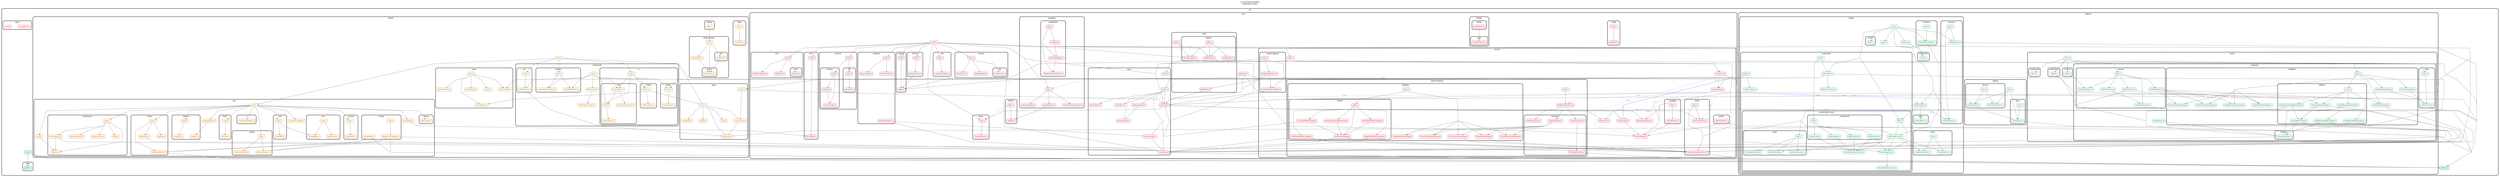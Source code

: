 strict digraph "dependency-cruiser output"{
    rankdir="TB" splines="polyline" overlap="false" nodesep="0.6" ranksep="1.2" fontname="Arial" fontsize="12" style="rounded,bold,filled" fillcolor="#ffffff" compound="true" concentrate="true" newrank="true" bgcolor="white" label="X.com Enhanced Gallery\nDependency Graph\n\n" labelloc="t" labeljust="c"
    node [shape="box" style="rounded,filled" height="0.2" color="#333333" fillcolor="#FAFAFA" fontcolor="#333333" fontname="Arial" fontsize="10" penwidth="1" margin="0.1"]
    edge [arrowhead="normal" arrowsize="0.8" penwidth="1" color="#666666" fontname="Arial" fontsize="8" fontcolor="#333333"]

    subgraph "cluster_src" {label="src" "src/constants.ts" [label=<constants.ts> tooltip="constants.ts" URL="src/constants.ts" fillcolor="#ddfeff"] }
    subgraph "cluster_src" {label="src" subgraph "cluster_src/core" {label="core" "src/core/Application.ts" [label=<Application.ts> tooltip="Application.ts" URL="src/core/Application.ts" fillcolor="#FDF2F8" color="#B91C1C" fontcolor="#B91C1C"] } }
    "src/core/Application.ts" -> "src/constants.ts"
    "src/core/Application.ts" -> "src/core/logging/logger.ts"
    "src/core/Application.ts" -> "src/core/services/ServiceManager.ts"
    "src/core/Application.ts" -> "src/core/types/core-types.ts" [arrowhead="onormal" penwidth="1.0"]
    subgraph "cluster_src" {label="src" subgraph "cluster_src/core" {label="core" subgraph "cluster_src/core/browser" {label="browser" "src/core/browser/BrowserManager.ts" [label=<BrowserManager.ts> tooltip="BrowserManager.ts" URL="src/core/browser/BrowserManager.ts" fillcolor="#FDF2F8" color="#B91C1C" fontcolor="#B91C1C"] } } }
    subgraph "cluster_src" {label="src" subgraph "cluster_src/core" {label="core" subgraph "cluster_src/core/browser" {label="browser" "src/core/browser/BrowserUtils.ts" [label=<BrowserUtils.ts> tooltip="BrowserUtils.ts" URL="src/core/browser/BrowserUtils.ts" fillcolor="#FDF2F8" color="#B91C1C" fontcolor="#B91C1C"] } } }
    "src/core/browser/BrowserUtils.ts" -> "src/core/logging/logger.ts"
    subgraph "cluster_src" {label="src" subgraph "cluster_src/core" {label="core" subgraph "cluster_src/core/browser" {label="browser" "src/core/browser/index.ts" [label=<index.ts> tooltip="index.ts" URL="src/core/browser/index.ts" fillcolor="#FDF2F8" color="#B91C1C" fontcolor="#B91C1C"] } } }
    "src/core/browser/index.ts" -> "src/core/browser/BrowserManager.ts" [arrowhead="inv"]
    "src/core/browser/index.ts" -> "src/core/browser/BrowserUtils.ts" [arrowhead="inv"]
    "src/core/browser/index.ts" -> "src/core/browser/utils/browser-utils.ts" [arrowhead="inv"]
    subgraph "cluster_src" {label="src" subgraph "cluster_src/core" {label="core" subgraph "cluster_src/core/browser" {label="browser" subgraph "cluster_src/core/browser/utils" {label="utils" "src/core/browser/utils/browser-utils.ts" [label=<browser-utils.ts> tooltip="browser-utils.ts" URL="src/core/browser/utils/browser-utils.ts" fillcolor="#FDF2F8" color="#B91C1C" fontcolor="#B91C1C"] } } } }
    subgraph "cluster_src" {label="src" subgraph "cluster_src/core" {label="core" subgraph "cluster_src/core/config" {label="config" "src/core/config/AppConfig.ts" [label=<AppConfig.ts> tooltip="AppConfig.ts" URL="src/core/config/AppConfig.ts" fillcolor="#FDF2F8" color="#B91C1C" fontcolor="#B91C1C"] } } }
    subgraph "cluster_src" {label="src" subgraph "cluster_src/core" {label="core" subgraph "cluster_src/core/config" {label="config" "src/core/config/index.ts" [label=<index.ts> tooltip="index.ts" URL="src/core/config/index.ts" fillcolor="#FDF2F8" color="#B91C1C" fontcolor="#B91C1C"] } } }
    "src/core/config/index.ts" -> "src/core/config/AppConfig.ts" [arrowhead="inv"]
    "src/core/config/index.ts" -> "src/core/config/AppConfig.ts" [arrowhead="onormal" penwidth="1.0"]
    subgraph "cluster_src" {label="src" subgraph "cluster_src/core" {label="core" subgraph "cluster_src/core/dom" {label="dom" "src/core/dom/DOMCache.ts" [label=<DOMCache.ts> tooltip="DOMCache.ts" URL="src/core/dom/DOMCache.ts" fillcolor="#FDF2F8" color="#B91C1C" fontcolor="#B91C1C"] } } }
    subgraph "cluster_src" {label="src" subgraph "cluster_src/core" {label="core" subgraph "cluster_src/core/dom" {label="dom" "src/core/dom/DOMEventManager.ts" [label=<DOMEventManager.ts> tooltip="DOMEventManager.ts" URL="src/core/dom/DOMEventManager.ts" fillcolor="#FDF2F8" color="#B91C1C" fontcolor="#B91C1C"] } } }
    subgraph "cluster_src" {label="src" subgraph "cluster_src/core" {label="core" subgraph "cluster_src/core/dom" {label="dom" "src/core/dom/index.ts" [label=<index.ts> tooltip="index.ts" URL="src/core/dom/index.ts" fillcolor="#FDF2F8" color="#B91C1C" fontcolor="#B91C1C"] } } }
    "src/core/dom/index.ts" -> "src/core/dom/DOMCache.ts" [arrowhead="inv"]
    "src/core/dom/index.ts" -> "src/core/dom/DOMEventManager.ts" [arrowhead="inv"]
    "src/core/dom/index.ts" -> "src/core/dom/utils/dom-utils.ts" [arrowhead="inv"]
    subgraph "cluster_src" {label="src" subgraph "cluster_src/core" {label="core" subgraph "cluster_src/core/dom" {label="dom" subgraph "cluster_src/core/dom/utils" {label="utils" "src/core/dom/utils/dom-utils.ts" [label=<dom-utils.ts> tooltip="dom-utils.ts" URL="src/core/dom/utils/dom-utils.ts" fillcolor="#FDF2F8" color="#B91C1C" fontcolor="#B91C1C"] } } } }
    subgraph "cluster_src" {label="src" subgraph "cluster_src/core" {label="core" subgraph "cluster_src/core/domain" {label="domain" subgraph "cluster_src/core/domain/base" {label="base" "src/core/domain/base/DomainPrimitives.ts" [label=<DomainPrimitives.ts> tooltip="DomainPrimitives.ts" URL="src/core/domain/base/DomainPrimitives.ts" fillcolor="#FDF2F8" color="#B91C1C" fontcolor="#B91C1C"] } } } }
    subgraph "cluster_src" {label="src" subgraph "cluster_src/core" {label="core" subgraph "cluster_src/core/domain" {label="domain" subgraph "cluster_src/core/domain/media" {label="media" "src/core/domain/media/MediaDomain.ts" [label=<MediaDomain.ts> tooltip="MediaDomain.ts" URL="src/core/domain/media/MediaDomain.ts" fillcolor="#FDF2F8" color="#B91C1C" fontcolor="#B91C1C"] } } } }
    "src/core/domain/media/MediaDomain.ts" -> "src/core/domain/base/DomainPrimitives.ts"
    subgraph "cluster_src" {label="src" subgraph "cluster_src/core" {label="core" subgraph "cluster_src/core/error" {label="error" "src/core/error/ErrorHandler.ts" [label=<ErrorHandler.ts> tooltip="ErrorHandler.ts" URL="src/core/error/ErrorHandler.ts" fillcolor="#FDF2F8" color="#B91C1C" fontcolor="#B91C1C"] } } }
    subgraph "cluster_src" {label="src" subgraph "cluster_src/core" {label="core" subgraph "cluster_src/core/error" {label="error" "src/core/error/index.ts" [label=<index.ts> tooltip="index.ts" URL="src/core/error/index.ts" fillcolor="#FDF2F8" color="#B91C1C" fontcolor="#B91C1C"] } } }
    "src/core/error/index.ts" -> "src/core/error/ErrorHandler.ts" [arrowhead="inv"]
    subgraph "cluster_src" {label="src" subgraph "cluster_src/core" {label="core" subgraph "cluster_src/core/external" {label="external" "src/core/external/index.ts" [label=<index.ts> tooltip="index.ts" URL="src/core/external/index.ts" fillcolor="#FDF2F8" color="#B91C1C" fontcolor="#B91C1C"] } } }
    "src/core/external/index.ts" -> "src/core/external/vendors/index.ts" [arrowhead="inv"]
    "src/core/external/index.ts" -> "src/core/external/zip/index.ts" [arrowhead="inv"]
    subgraph "cluster_src" {label="src" subgraph "cluster_src/core" {label="core" subgraph "cluster_src/core/external" {label="external" subgraph "cluster_src/core/external/vendors" {label="vendors" "src/core/external/vendors/index.ts" [label=<index.ts> tooltip="index.ts" URL="src/core/external/vendors/index.ts" fillcolor="#FDF2F8" color="#B91C1C" fontcolor="#B91C1C"] } } } }
    "src/core/external/vendors/index.ts" -> "src/core/external/vendors/vendor-api.ts" [arrowhead="inv"]
    "src/core/external/vendors/index.ts" -> "src/core/external/vendors/vendor-manager.ts" [arrowhead="onormal" penwidth="1.0"]
    subgraph "cluster_src" {label="src" subgraph "cluster_src/core" {label="core" subgraph "cluster_src/core/external" {label="external" subgraph "cluster_src/core/external/vendors" {label="vendors" "src/core/external/vendors/vendor-api.ts" [label=<vendor-api.ts> tooltip="vendor-api.ts" URL="src/core/external/vendors/vendor-api.ts" fillcolor="#FDF2F8" color="#B91C1C" fontcolor="#B91C1C"] } } } }
    "src/core/external/vendors/vendor-api.ts" -> "src/core/external/vendors/vendor-manager.ts"
    subgraph "cluster_src" {label="src" subgraph "cluster_src/core" {label="core" subgraph "cluster_src/core/external" {label="external" subgraph "cluster_src/core/external/vendors" {label="vendors" "src/core/external/vendors/vendor-manager.ts" [label=<vendor-manager.ts> tooltip="vendor-manager.ts" URL="src/core/external/vendors/vendor-manager.ts" fillcolor="#FDF2F8" color="#B91C1C" fontcolor="#B91C1C"] } } } }
    subgraph "cluster_src" {label="src" subgraph "cluster_src/core" {label="core" subgraph "cluster_src/core/external" {label="external" subgraph "cluster_src/core/external/zip" {label="zip" "src/core/external/zip/index.ts" [label=<index.ts> tooltip="index.ts" URL="src/core/external/zip/index.ts" fillcolor="#FDF2F8" color="#B91C1C" fontcolor="#B91C1C"] } } } }
    "src/core/external/zip/index.ts" -> "src/core/external/zip/zip-creator.ts" [arrowhead="inv"]
    subgraph "cluster_src" {label="src" subgraph "cluster_src/core" {label="core" subgraph "cluster_src/core/external" {label="external" subgraph "cluster_src/core/external/zip" {label="zip" "src/core/external/zip/zip-creator.ts" [label=<zip-creator.ts> tooltip="zip-creator.ts" URL="src/core/external/zip/zip-creator.ts" fillcolor="#FDF2F8" color="#B91C1C" fontcolor="#B91C1C"] } } } }
    subgraph "cluster_src" {label="src" subgraph "cluster_src/core" {label="core" "src/core/index.ts" [label=<index.ts> tooltip="index.ts" URL="src/core/index.ts" fillcolor="#FDF2F8" color="#B91C1C" fontcolor="#B91C1C"] } }
    "src/core/index.ts" -> "src/constants.ts" [arrowhead="inv"]
    "src/core/index.ts" -> "src/core/browser/index.ts" [arrowhead="inv"]
    "src/core/index.ts" -> "src/core/dom/index.ts" [arrowhead="inv"]
    "src/core/index.ts" -> "src/core/error/index.ts" [arrowhead="inv"]
    "src/core/index.ts" -> "src/core/external/index.ts" [arrowhead="inv"]
    "src/core/index.ts" -> "src/core/interfaces/index.ts" [arrowhead="inv"]
    "src/core/index.ts" -> "src/core/logging/index.ts" [arrowhead="inv"]
    "src/core/index.ts" -> "src/core/managers/index.ts" [arrowhead="inv"]
    "src/core/index.ts" -> "src/core/media/index.ts" [arrowhead="inv"]
    "src/core/index.ts" -> "src/core/memory/index.ts" [arrowhead="inv"]
    "src/core/index.ts" -> "src/core/services/index.ts" [arrowhead="inv"]
    "src/core/index.ts" -> "src/core/state/signals/download.signals.ts" [arrowhead="inv"]
    "src/core/index.ts" -> "src/core/state/signals/gallery.signals.ts" [arrowhead="inv"]
    "src/core/index.ts" -> "src/core/types/core-types.ts" [arrowhead="onormal" penwidth="1.0"]
    "src/core/index.ts" -> "src/core/utils/index.ts" [arrowhead="inv"]
    subgraph "cluster_src" {label="src" subgraph "cluster_src/core" {label="core" subgraph "cluster_src/core/interfaces" {label="interfaces" "src/core/interfaces/ServiceInterfaces.ts" [label=<ServiceInterfaces.ts> tooltip="ServiceInterfaces.ts" URL="src/core/interfaces/ServiceInterfaces.ts" fillcolor="#FDF2F8" color="#B91C1C" fontcolor="#B91C1C"] } } }
    subgraph "cluster_src" {label="src" subgraph "cluster_src/core" {label="core" subgraph "cluster_src/core/interfaces" {label="interfaces" "src/core/interfaces/extraction.interfaces.ts" [label=<extraction.interfaces.ts> tooltip="extraction.interfaces.ts" URL="src/core/interfaces/extraction.interfaces.ts" fillcolor="#FDF2F8" color="#B91C1C" fontcolor="#B91C1C"] } } }
    "src/core/interfaces/extraction.interfaces.ts" -> "src/core/types/extraction.types.ts" [arrowhead="onormal" penwidth="1.0"]
    "src/core/interfaces/extraction.interfaces.ts" -> "src/core/types/media.types.ts" [arrowhead="onormal" penwidth="1.0"]
    subgraph "cluster_src" {label="src" subgraph "cluster_src/core" {label="core" subgraph "cluster_src/core/interfaces" {label="interfaces" "src/core/interfaces/gallery.interfaces.ts" [label=<gallery.interfaces.ts> tooltip="gallery.interfaces.ts" URL="src/core/interfaces/gallery.interfaces.ts" fillcolor="#FDF2F8" color="#B91C1C" fontcolor="#B91C1C"] } } }
    subgraph "cluster_src" {label="src" subgraph "cluster_src/core" {label="core" subgraph "cluster_src/core/interfaces" {label="interfaces" "src/core/interfaces/index.ts" [label=<index.ts> tooltip="index.ts" URL="src/core/interfaces/index.ts" fillcolor="#FDF2F8" color="#B91C1C" fontcolor="#B91C1C"] } } }
    "src/core/interfaces/index.ts" -> "src/core/interfaces/gallery.interfaces.ts" [arrowhead="inv"]
    "src/core/interfaces/index.ts" -> "src/core/interfaces/ServiceInterfaces.ts" [arrowhead="inv"]
    subgraph "cluster_src" {label="src" subgraph "cluster_src/core" {label="core" subgraph "cluster_src/core/logging" {label="logging" "src/core/logging/index.ts" [label=<index.ts> tooltip="index.ts" URL="src/core/logging/index.ts" fillcolor="#FDF2F8" color="#B91C1C" fontcolor="#B91C1C"] } } }
    "src/core/logging/index.ts" -> "src/core/logging/logger.ts" [arrowhead="inv"]
    subgraph "cluster_src" {label="src" subgraph "cluster_src/core" {label="core" subgraph "cluster_src/core/logging" {label="logging" "src/core/logging/logger.ts" [label=<logger.ts> tooltip="logger.ts" URL="src/core/logging/logger.ts" fillcolor="#FDF2F8" color="#B91C1C" fontcolor="#B91C1C"] } } }
    subgraph "cluster_src" {label="src" subgraph "cluster_src/core" {label="core" subgraph "cluster_src/core/managers" {label="managers" "src/core/managers/EventDispatcher.ts" [label=<EventDispatcher.ts> tooltip="EventDispatcher.ts" URL="src/core/managers/EventDispatcher.ts" fillcolor="#FDF2F8" color="#B91C1C" fontcolor="#B91C1C"] } } }
    "src/core/managers/EventDispatcher.ts" -> "src/core/patterns/Singleton.ts"
    subgraph "cluster_src" {label="src" subgraph "cluster_src/core" {label="core" subgraph "cluster_src/core/managers" {label="managers" "src/core/managers/NamespacedDesignSystem.ts" [label=<NamespacedDesignSystem.ts> tooltip="NamespacedDesignSystem.ts" URL="src/core/managers/NamespacedDesignSystem.ts" fillcolor="#FDF2F8" color="#B91C1C" fontcolor="#B91C1C"] } } }
    subgraph "cluster_src" {label="src" subgraph "cluster_src/core" {label="core" subgraph "cluster_src/core/managers" {label="managers" "src/core/managers/ResourceManager.ts" [label=<ResourceManager.ts> tooltip="ResourceManager.ts" URL="src/core/managers/ResourceManager.ts" fillcolor="#FDF2F8" color="#B91C1C" fontcolor="#B91C1C"] } } }
    subgraph "cluster_src" {label="src" subgraph "cluster_src/core" {label="core" subgraph "cluster_src/core/managers" {label="managers" subgraph "cluster_src/core/managers/coordinators" {label="coordinators" "src/core/managers/coordinators/Coordinator.ts" [label=<Coordinator.ts> tooltip="Coordinator.ts" URL="src/core/managers/coordinators/Coordinator.ts" fillcolor="#FDF2F8" color="#B91C1C" fontcolor="#B91C1C"] } } } }
    "src/core/managers/coordinators/Coordinator.ts" -> "src/core/managers/coordinators/CoordinatorManager.ts" [arrowhead="inv"]
    subgraph "cluster_src" {label="src" subgraph "cluster_src/core" {label="core" subgraph "cluster_src/core/managers" {label="managers" subgraph "cluster_src/core/managers/coordinators" {label="coordinators" "src/core/managers/coordinators/CoordinatorManager.ts" [label=<CoordinatorManager.ts> tooltip="CoordinatorManager.ts" URL="src/core/managers/coordinators/CoordinatorManager.ts" fillcolor="#FDF2F8" color="#B91C1C" fontcolor="#B91C1C"] } } } }
    "src/core/managers/coordinators/CoordinatorManager.ts" -> "src/core/managers/coordinators/MediaExtractorCoordinator.ts"
    subgraph "cluster_src" {label="src" subgraph "cluster_src/core" {label="core" subgraph "cluster_src/core/managers" {label="managers" subgraph "cluster_src/core/managers/coordinators" {label="coordinators" "src/core/managers/coordinators/MediaExtractorCoordinator.ts" [label=<MediaExtractorCoordinator.ts> tooltip="MediaExtractorCoordinator.ts" URL="src/core/managers/coordinators/MediaExtractorCoordinator.ts" fillcolor="#FDF2F8" color="#B91C1C" fontcolor="#B91C1C"] } } } }
    subgraph "cluster_src" {label="src" subgraph "cluster_src/core" {label="core" subgraph "cluster_src/core/managers" {label="managers" subgraph "cluster_src/core/managers/coordinators" {label="coordinators" "src/core/managers/coordinators/index.ts" [label=<index.ts> tooltip="index.ts" URL="src/core/managers/coordinators/index.ts" fillcolor="#FDF2F8" color="#B91C1C" fontcolor="#B91C1C"] } } } }
    "src/core/managers/coordinators/index.ts" -> "src/core/managers/coordinators/Coordinator.ts" [arrowhead="inv"]
    "src/core/managers/coordinators/index.ts" -> "src/core/managers/coordinators/CoordinatorManager.ts" [arrowhead="inv"]
    "src/core/managers/coordinators/index.ts" -> "src/core/managers/coordinators/CoordinatorManager.ts" [arrowhead="onormal" penwidth="1.0"]
    "src/core/managers/coordinators/index.ts" -> "src/core/managers/coordinators/MediaExtractorCoordinator.ts" [arrowhead="inv"]
    subgraph "cluster_src" {label="src" subgraph "cluster_src/core" {label="core" subgraph "cluster_src/core/managers" {label="managers" "src/core/managers/index.ts" [label=<index.ts> tooltip="index.ts" URL="src/core/managers/index.ts" fillcolor="#FDF2F8" color="#B91C1C" fontcolor="#B91C1C"] } } }
    "src/core/managers/index.ts" -> "src/core/managers/EventDispatcher.ts" [arrowhead="inv"]
    "src/core/managers/index.ts" -> "src/core/managers/NamespacedDesignSystem.ts" [arrowhead="inv"]
    "src/core/managers/index.ts" -> "src/core/managers/ResourceManager.ts" [arrowhead="inv"]
    subgraph "cluster_src" {label="src" subgraph "cluster_src/core" {label="core" subgraph "cluster_src/core/media" {label="media" "src/core/media/FilenameService.ts" [label=<FilenameService.ts> tooltip="FilenameService.ts" URL="src/core/media/FilenameService.ts" fillcolor="#FDF2F8" color="#B91C1C" fontcolor="#B91C1C"] } } }
    subgraph "cluster_src" {label="src" subgraph "cluster_src/core" {label="core" subgraph "cluster_src/core/media" {label="media" "src/core/media/index.ts" [label=<index.ts> tooltip="index.ts" URL="src/core/media/index.ts" fillcolor="#FDF2F8" color="#B91C1C" fontcolor="#B91C1C"] } } }
    "src/core/media/index.ts" -> "src/core/media/FilenameService.ts" [arrowhead="inv"]
    subgraph "cluster_src" {label="src" subgraph "cluster_src/core" {label="core" subgraph "cluster_src/core/memory" {label="memory" "src/core/memory/MemoryTracker.ts" [label=<MemoryTracker.ts> tooltip="MemoryTracker.ts" URL="src/core/memory/MemoryTracker.ts" fillcolor="#FDF2F8" color="#B91C1C" fontcolor="#B91C1C"] } } }
    "src/core/memory/MemoryTracker.ts" -> "src/core/logging/logger.ts"
    subgraph "cluster_src" {label="src" subgraph "cluster_src/core" {label="core" subgraph "cluster_src/core/memory" {label="memory" "src/core/memory/index.ts" [label=<index.ts> tooltip="index.ts" URL="src/core/memory/index.ts" fillcolor="#FDF2F8" color="#B91C1C" fontcolor="#B91C1C"] } } }
    "src/core/memory/index.ts" -> "src/core/memory/MemoryTracker.ts" [arrowhead="inv"]
    subgraph "cluster_src" {label="src" subgraph "cluster_src/core" {label="core" subgraph "cluster_src/core/patterns" {label="patterns" "src/core/patterns/Singleton.ts" [label=<Singleton.ts> tooltip="Singleton.ts" URL="src/core/patterns/Singleton.ts" fillcolor="#FDF2F8" color="#B91C1C" fontcolor="#B91C1C"] } } }
    subgraph "cluster_src" {label="src" subgraph "cluster_src/core" {label="core" subgraph "cluster_src/core/patterns" {label="patterns" "src/core/patterns/index.ts" [label=<index.ts> tooltip="index.ts" URL="src/core/patterns/index.ts" fillcolor="#FDF2F8" color="#B91C1C" fontcolor="#B91C1C"] } } }
    "src/core/patterns/index.ts" -> "src/core/patterns/Singleton.ts" [arrowhead="inv"]
    subgraph "cluster_src" {label="src" subgraph "cluster_src/core" {label="core" subgraph "cluster_src/core/services" {label="services" "src/core/services/BulkDownloadService.ts" [label=<BulkDownloadService.ts> tooltip="BulkDownloadService.ts" URL="src/core/services/BulkDownloadService.ts" fillcolor="#FDF2F8" color="#B91C1C" fontcolor="#B91C1C"] } } }
    subgraph "cluster_src" {label="src" subgraph "cluster_src/core" {label="core" subgraph "cluster_src/core/services" {label="services" "src/core/services/ServiceManager.ts" [label=<ServiceManager.ts> tooltip="ServiceManager.ts" URL="src/core/services/ServiceManager.ts" fillcolor="#FDF2F8" color="#B91C1C" fontcolor="#B91C1C"] } } }
    subgraph "cluster_src" {label="src" subgraph "cluster_src/core" {label="core" subgraph "cluster_src/core/services" {label="services" "src/core/services/ServiceRegistry.ts" [label=<ServiceRegistry.ts> tooltip="ServiceRegistry.ts" URL="src/core/services/ServiceRegistry.ts" fillcolor="#FDF2F8" color="#B91C1C" fontcolor="#B91C1C"] } } }
    "src/core/services/ServiceRegistry.ts" -> "src/constants.ts"
    "src/core/services/ServiceRegistry.ts" -> "src/features/gallery/GalleryRenderer.ts" [style="dashed" color="#6366F1" xlabel="dynamic" fontcolor="#6366F1"]
    "src/core/services/ServiceRegistry.ts" -> "src/features/gallery/services/DownloadService.ts" [style="dashed" color="#6366F1" xlabel="dynamic" fontcolor="#6366F1"]
    "src/core/services/ServiceRegistry.ts" -> "src/features/settings/services/SettingsService.ts" [style="dashed" color="#6366F1" xlabel="dynamic" fontcolor="#6366F1"]
    "src/core/services/ServiceRegistry.ts" -> "src/features/settings/services/TwitterTokenExtractor.ts" [style="dashed" color="#6366F1" xlabel="dynamic" fontcolor="#6366F1"]
    "src/core/services/ServiceRegistry.ts" -> "src/core/media/index.ts" [style="dashed" color="#6366F1" xlabel="dynamic" fontcolor="#6366F1"]
    "src/core/services/ServiceRegistry.ts" -> "src/core/types/core-types.ts" [arrowhead="onormal" penwidth="1.0"]
    "src/core/services/ServiceRegistry.ts" -> "src/core/services/BulkDownloadService.ts" [style="dashed" color="#6366F1" xlabel="dynamic" fontcolor="#6366F1"]
    "src/core/services/ServiceRegistry.ts" -> "src/core/services/media-extraction/MediaExtractionService.ts" [style="dashed" color="#6366F1" xlabel="dynamic" fontcolor="#6366F1"]
    "src/core/services/ServiceRegistry.ts" -> "src/core/services/media/VideoControlService.ts" [style="dashed" color="#6366F1" xlabel="dynamic" fontcolor="#6366F1"]
    "src/core/services/ServiceRegistry.ts" -> "src/core/services/ServiceManager.ts"
    "src/core/services/ServiceRegistry.ts" -> "src/core/services/ThemeService.ts" [style="dashed" color="#6366F1" xlabel="dynamic" fontcolor="#6366F1"]
    "src/core/services/ServiceRegistry.ts" -> "src/core/services/ToastController.ts" [style="dashed" color="#6366F1" xlabel="dynamic" fontcolor="#6366F1"]
    subgraph "cluster_src" {label="src" subgraph "cluster_src/core" {label="core" subgraph "cluster_src/core/services" {label="services" "src/core/services/ThemeService.ts" [label=<ThemeService.ts> tooltip="ThemeService.ts" URL="src/core/services/ThemeService.ts" fillcolor="#FDF2F8" color="#B91C1C" fontcolor="#B91C1C"] } } }
    subgraph "cluster_src" {label="src" subgraph "cluster_src/core" {label="core" subgraph "cluster_src/core/services" {label="services" "src/core/services/ToastController.ts" [label=<ToastController.ts> tooltip="ToastController.ts" URL="src/core/services/ToastController.ts" fillcolor="#FDF2F8" color="#B91C1C" fontcolor="#B91C1C"] } } }
    "src/core/services/ToastController.ts" -> "src/core/services/ServiceManager.ts" [arrowhead="onormal" penwidth="1.0"]
    subgraph "cluster_src" {label="src" subgraph "cluster_src/core" {label="core" subgraph "cluster_src/core/services" {label="services" "src/core/services/core-services.ts" [label=<core-services.ts> tooltip="core-services.ts" URL="src/core/services/core-services.ts" fillcolor="#FDF2F8" color="#B91C1C" fontcolor="#B91C1C"] } } }
    "src/core/services/core-services.ts" -> "src/constants.ts"
    "src/core/services/core-services.ts" -> "src/core/managers/index.ts" [style="dashed" color="#6366F1" xlabel="dynamic" fontcolor="#6366F1"]
    "src/core/services/core-services.ts" -> "src/core/services/ServiceManager.ts" [style="dashed" color="#6366F1" xlabel="dynamic" fontcolor="#6366F1"]
    "src/core/services/core-services.ts" -> "src/core/services/ServiceRegistry.ts" [style="dashed" color="#6366F1" xlabel="dynamic" fontcolor="#6366F1"]
    subgraph "cluster_src" {label="src" subgraph "cluster_src/core" {label="core" subgraph "cluster_src/core/services" {label="services" subgraph "cluster_src/core/services/gallery" {label="gallery" "src/core/services/gallery/GalleryInitializer.ts" [label=<GalleryInitializer.ts> tooltip="GalleryInitializer.ts" URL="src/core/services/gallery/GalleryInitializer.ts" fillcolor="#FDF2F8" color="#B91C1C" fontcolor="#B91C1C"] } } } }
    "src/core/services/gallery/GalleryInitializer.ts" -> "src/constants.ts"
    "src/core/services/gallery/GalleryInitializer.ts" -> "src/core/services/ServiceManager.ts"
    subgraph "cluster_src" {label="src" subgraph "cluster_src/core" {label="core" subgraph "cluster_src/core/services" {label="services" "src/core/services/index.ts" [label=<index.ts> tooltip="index.ts" URL="src/core/services/index.ts" fillcolor="#FDF2F8" color="#B91C1C" fontcolor="#B91C1C"] } } }
    "src/core/services/index.ts" -> "src/constants.ts" [arrowhead="inv"]
    "src/core/services/index.ts" -> "src/core/types/core-types.ts" [arrowhead="onormal" penwidth="1.0"]
    "src/core/services/index.ts" -> "src/core/services/BulkDownloadService.ts" [arrowhead="inv"]
    "src/core/services/index.ts" -> "src/core/services/BulkDownloadService.ts" [arrowhead="onormal" penwidth="1.0"]
    "src/core/services/index.ts" -> "src/core/services/core-services.ts" [arrowhead="inv"]
    "src/core/services/index.ts" -> "src/core/services/media/UsernameExtractionService.ts" [arrowhead="inv"]
    "src/core/services/index.ts" -> "src/core/services/ServiceManager.ts" [arrowhead="inv"]
    "src/core/services/index.ts" -> "src/core/services/ServiceManager.ts" [arrowhead="onormal" penwidth="1.0"]
    "src/core/services/index.ts" -> "src/core/services/ServiceRegistry.ts" [arrowhead="inv"]
    "src/core/services/index.ts" -> "src/core/services/ThemeService.ts" [arrowhead="inv"]
    "src/core/services/index.ts" -> "src/core/services/ThemeService.ts" [arrowhead="onormal" penwidth="1.0"]
    "src/core/services/index.ts" -> "src/core/services/ToastController.ts" [arrowhead="inv"]
    "src/core/services/index.ts" -> "src/core/services/ToastController.ts" [arrowhead="onormal" penwidth="1.0"]
    subgraph "cluster_src" {label="src" subgraph "cluster_src/core" {label="core" subgraph "cluster_src/core/services" {label="services" subgraph "cluster_src/core/services/managers" {label="managers" "src/core/services/managers/ServiceResolver.ts" [label=<ServiceResolver.ts> tooltip="ServiceResolver.ts" URL="src/core/services/managers/ServiceResolver.ts" fillcolor="#FDF2F8" color="#B91C1C" fontcolor="#B91C1C"] } } } }
    "src/core/services/managers/ServiceResolver.ts" -> "src/core/services/ServiceManager.ts" [arrowhead="onormal" penwidth="1.0"]
    subgraph "cluster_src" {label="src" subgraph "cluster_src/core" {label="core" subgraph "cluster_src/core/services" {label="services" subgraph "cluster_src/core/services/managers" {label="managers" "src/core/services/managers/index.ts" [label=<index.ts> tooltip="index.ts" URL="src/core/services/managers/index.ts" fillcolor="#FDF2F8" color="#B91C1C" fontcolor="#B91C1C"] } } } }
    "src/core/services/managers/index.ts" -> "src/core/services/managers/ServiceResolver.ts" [arrowhead="inv"]
    "src/core/services/managers/index.ts" -> "src/core/services/managers/ServiceResolver.ts" [arrowhead="onormal" penwidth="1.0"]
    subgraph "cluster_src" {label="src" subgraph "cluster_src/core" {label="core" subgraph "cluster_src/core/services" {label="services" subgraph "cluster_src/core/services/media-extraction" {label="media-extraction" "src/core/services/media-extraction/MediaExtractionService.ts" [label=<MediaExtractionService.ts> tooltip="MediaExtractionService.ts" URL="src/core/services/media-extraction/MediaExtractionService.ts" fillcolor="#FDF2F8" color="#B91C1C" fontcolor="#B91C1C"] } } } }
    "src/core/services/media-extraction/MediaExtractionService.ts" -> "src/core/services/media-extraction/extractors/DOMDirectExtractor.ts"
    "src/core/services/media-extraction/MediaExtractionService.ts" -> "src/core/services/media-extraction/extractors/TweetInfoExtractor.ts"
    "src/core/services/media-extraction/MediaExtractionService.ts" -> "src/core/services/media-extraction/extractors/TwitterAPIExtractor.ts"
    subgraph "cluster_src" {label="src" subgraph "cluster_src/core" {label="core" subgraph "cluster_src/core/services" {label="services" subgraph "cluster_src/core/services/media-extraction" {label="media-extraction" subgraph "cluster_src/core/services/media-extraction/extractors" {label="extractors" "src/core/services/media-extraction/extractors/DOMDirectExtractor.ts" [label=<DOMDirectExtractor.ts> tooltip="DOMDirectExtractor.ts" URL="src/core/services/media-extraction/extractors/DOMDirectExtractor.ts" fillcolor="#FDF2F8" color="#B91C1C" fontcolor="#B91C1C"] } } } } }
    subgraph "cluster_src" {label="src" subgraph "cluster_src/core" {label="core" subgraph "cluster_src/core/services" {label="services" subgraph "cluster_src/core/services/media-extraction" {label="media-extraction" subgraph "cluster_src/core/services/media-extraction/extractors" {label="extractors" "src/core/services/media-extraction/extractors/TweetInfoExtractor.ts" [label=<TweetInfoExtractor.ts> tooltip="TweetInfoExtractor.ts" URL="src/core/services/media-extraction/extractors/TweetInfoExtractor.ts" fillcolor="#FDF2F8" color="#B91C1C" fontcolor="#B91C1C"] } } } } }
    "src/core/services/media-extraction/extractors/TweetInfoExtractor.ts" -> "src/core/services/media-extraction/strategies/ClickedElementTweetStrategy.ts"
    "src/core/services/media-extraction/extractors/TweetInfoExtractor.ts" -> "src/core/services/media-extraction/strategies/DataAttributeTweetStrategy.ts"
    "src/core/services/media-extraction/extractors/TweetInfoExtractor.ts" -> "src/core/services/media-extraction/strategies/DomStructureTweetStrategy.ts"
    "src/core/services/media-extraction/extractors/TweetInfoExtractor.ts" -> "src/core/services/media-extraction/strategies/ParentTraversalTweetStrategy.ts"
    "src/core/services/media-extraction/extractors/TweetInfoExtractor.ts" -> "src/core/services/media-extraction/strategies/UrlBasedTweetStrategy.ts"
    subgraph "cluster_src" {label="src" subgraph "cluster_src/core" {label="core" subgraph "cluster_src/core/services" {label="services" subgraph "cluster_src/core/services/media-extraction" {label="media-extraction" subgraph "cluster_src/core/services/media-extraction/extractors" {label="extractors" "src/core/services/media-extraction/extractors/TwitterAPIExtractor.ts" [label=<TwitterAPIExtractor.ts> tooltip="TwitterAPIExtractor.ts" URL="src/core/services/media-extraction/extractors/TwitterAPIExtractor.ts" fillcolor="#FDF2F8" color="#B91C1C" fontcolor="#B91C1C"] } } } } }
    "src/core/services/media-extraction/extractors/TwitterAPIExtractor.ts" -> "src/core/services/media-extraction/extractors/TwitterVideoExtractor.ts"
    subgraph "cluster_src" {label="src" subgraph "cluster_src/core" {label="core" subgraph "cluster_src/core/services" {label="services" subgraph "cluster_src/core/services/media-extraction" {label="media-extraction" subgraph "cluster_src/core/services/media-extraction/extractors" {label="extractors" "src/core/services/media-extraction/extractors/TwitterVideoExtractor.ts" [label=<TwitterVideoExtractor.ts> tooltip="TwitterVideoExtractor.ts" URL="src/core/services/media-extraction/extractors/TwitterVideoExtractor.ts" fillcolor="#FDF2F8" color="#B91C1C" fontcolor="#B91C1C"] } } } } }
    "src/core/services/media-extraction/extractors/TwitterVideoExtractor.ts" -> "src/constants.ts"
    subgraph "cluster_src" {label="src" subgraph "cluster_src/core" {label="core" subgraph "cluster_src/core/services" {label="services" subgraph "cluster_src/core/services/media-extraction" {label="media-extraction" "src/core/services/media-extraction/index.ts" [label=<index.ts> tooltip="index.ts" URL="src/core/services/media-extraction/index.ts" fillcolor="#FDF2F8" color="#B91C1C" fontcolor="#B91C1C"] } } } }
    "src/core/services/media-extraction/index.ts" -> "src/core/services/media-extraction/MediaExtractionService.ts" [arrowhead="inv"]
    subgraph "cluster_src" {label="src" subgraph "cluster_src/core" {label="core" subgraph "cluster_src/core/services" {label="services" subgraph "cluster_src/core/services/media-extraction" {label="media-extraction" subgraph "cluster_src/core/services/media-extraction/strategies" {label="strategies" "src/core/services/media-extraction/strategies/ClickedElementTweetStrategy.ts" [label=<ClickedElementTweetStrategy.ts> tooltip="ClickedElementTweetStrategy.ts" URL="src/core/services/media-extraction/strategies/ClickedElementTweetStrategy.ts" fillcolor="#FDF2F8" color="#B91C1C" fontcolor="#B91C1C"] } } } } }
    subgraph "cluster_src" {label="src" subgraph "cluster_src/core" {label="core" subgraph "cluster_src/core/services" {label="services" subgraph "cluster_src/core/services/media-extraction" {label="media-extraction" subgraph "cluster_src/core/services/media-extraction/strategies" {label="strategies" "src/core/services/media-extraction/strategies/DataAttributeTweetStrategy.ts" [label=<DataAttributeTweetStrategy.ts> tooltip="DataAttributeTweetStrategy.ts" URL="src/core/services/media-extraction/strategies/DataAttributeTweetStrategy.ts" fillcolor="#FDF2F8" color="#B91C1C" fontcolor="#B91C1C"] } } } } }
    subgraph "cluster_src" {label="src" subgraph "cluster_src/core" {label="core" subgraph "cluster_src/core/services" {label="services" subgraph "cluster_src/core/services/media-extraction" {label="media-extraction" subgraph "cluster_src/core/services/media-extraction/strategies" {label="strategies" "src/core/services/media-extraction/strategies/DomStructureTweetStrategy.ts" [label=<DomStructureTweetStrategy.ts> tooltip="DomStructureTweetStrategy.ts" URL="src/core/services/media-extraction/strategies/DomStructureTweetStrategy.ts" fillcolor="#FDF2F8" color="#B91C1C" fontcolor="#B91C1C"] } } } } }
    "src/core/services/media-extraction/strategies/DomStructureTweetStrategy.ts" -> "src/core/services/media/UsernameExtractionService.ts"
    subgraph "cluster_src" {label="src" subgraph "cluster_src/core" {label="core" subgraph "cluster_src/core/services" {label="services" subgraph "cluster_src/core/services/media-extraction" {label="media-extraction" subgraph "cluster_src/core/services/media-extraction/strategies" {label="strategies" "src/core/services/media-extraction/strategies/ParentTraversalTweetStrategy.ts" [label=<ParentTraversalTweetStrategy.ts> tooltip="ParentTraversalTweetStrategy.ts" URL="src/core/services/media-extraction/strategies/ParentTraversalTweetStrategy.ts" fillcolor="#FDF2F8" color="#B91C1C" fontcolor="#B91C1C"] } } } } }
    subgraph "cluster_src" {label="src" subgraph "cluster_src/core" {label="core" subgraph "cluster_src/core/services" {label="services" subgraph "cluster_src/core/services/media-extraction" {label="media-extraction" subgraph "cluster_src/core/services/media-extraction/strategies" {label="strategies" "src/core/services/media-extraction/strategies/UrlBasedTweetStrategy.ts" [label=<UrlBasedTweetStrategy.ts> tooltip="UrlBasedTweetStrategy.ts" URL="src/core/services/media-extraction/strategies/UrlBasedTweetStrategy.ts" fillcolor="#FDF2F8" color="#B91C1C" fontcolor="#B91C1C"] } } } } }
    "src/core/services/media-extraction/strategies/UrlBasedTweetStrategy.ts" -> "src/core/services/media/UsernameExtractionService.ts"
    subgraph "cluster_src" {label="src" subgraph "cluster_src/core" {label="core" subgraph "cluster_src/core/services" {label="services" subgraph "cluster_src/core/services/media-extraction" {label="media-extraction" subgraph "cluster_src/core/services/media-extraction/strategies" {label="strategies" subgraph "cluster_src/core/services/media-extraction/strategies/fallback" {label="fallback" "src/core/services/media-extraction/strategies/fallback/BackgroundImageFallbackStrategy.ts" [label=<BackgroundImageFallbackStrategy.ts> tooltip="BackgroundImageFallbackStrategy.ts" URL="src/core/services/media-extraction/strategies/fallback/BackgroundImageFallbackStrategy.ts" fillcolor="#FDF2F8" color="#B91C1C" fontcolor="#B91C1C"] } } } } } }
    "src/core/services/media-extraction/strategies/fallback/BackgroundImageFallbackStrategy.ts" -> "src/core/services/media-extraction/strategies/fallback/BaseFallbackStrategy.ts"
    subgraph "cluster_src" {label="src" subgraph "cluster_src/core" {label="core" subgraph "cluster_src/core/services" {label="services" subgraph "cluster_src/core/services/media-extraction" {label="media-extraction" subgraph "cluster_src/core/services/media-extraction/strategies" {label="strategies" subgraph "cluster_src/core/services/media-extraction/strategies/fallback" {label="fallback" "src/core/services/media-extraction/strategies/fallback/BaseFallbackStrategy.ts" [label=<BaseFallbackStrategy.ts> tooltip="BaseFallbackStrategy.ts" URL="src/core/services/media-extraction/strategies/fallback/BaseFallbackStrategy.ts" fillcolor="#FDF2F8" color="#B91C1C" fontcolor="#B91C1C"] } } } } } }
    "src/core/services/media-extraction/strategies/fallback/BaseFallbackStrategy.ts" -> "src/core/services/media/UsernameExtractionService.ts"
    "src/core/services/media-extraction/strategies/fallback/BaseFallbackStrategy.ts" -> "src/core/types/media.types.ts" [arrowhead="onormal" penwidth="1.0"]
    subgraph "cluster_src" {label="src" subgraph "cluster_src/core" {label="core" subgraph "cluster_src/core/services" {label="services" subgraph "cluster_src/core/services/media-extraction" {label="media-extraction" subgraph "cluster_src/core/services/media-extraction/strategies" {label="strategies" subgraph "cluster_src/core/services/media-extraction/strategies/fallback" {label="fallback" "src/core/services/media-extraction/strategies/fallback/CompositeFallbackStrategy.ts" [label=<CompositeFallbackStrategy.ts> tooltip="CompositeFallbackStrategy.ts" URL="src/core/services/media-extraction/strategies/fallback/CompositeFallbackStrategy.ts" fillcolor="#FDF2F8" color="#B91C1C" fontcolor="#B91C1C"] } } } } } }
    "src/core/services/media-extraction/strategies/fallback/CompositeFallbackStrategy.ts" -> "src/core/types/media.types.ts" [arrowhead="onormal" penwidth="1.0"]
    "src/core/services/media-extraction/strategies/fallback/CompositeFallbackStrategy.ts" -> "src/core/services/media-extraction/strategies/fallback/BaseFallbackStrategy.ts"
    subgraph "cluster_src" {label="src" subgraph "cluster_src/core" {label="core" subgraph "cluster_src/core/services" {label="services" subgraph "cluster_src/core/services/media-extraction" {label="media-extraction" subgraph "cluster_src/core/services/media-extraction/strategies" {label="strategies" subgraph "cluster_src/core/services/media-extraction/strategies/fallback" {label="fallback" "src/core/services/media-extraction/strategies/fallback/DataAttributeFallbackStrategy.ts" [label=<DataAttributeFallbackStrategy.ts> tooltip="DataAttributeFallbackStrategy.ts" URL="src/core/services/media-extraction/strategies/fallback/DataAttributeFallbackStrategy.ts" fillcolor="#FDF2F8" color="#B91C1C" fontcolor="#B91C1C"] } } } } } }
    "src/core/services/media-extraction/strategies/fallback/DataAttributeFallbackStrategy.ts" -> "src/core/services/media-extraction/strategies/fallback/BaseFallbackStrategy.ts"
    subgraph "cluster_src" {label="src" subgraph "cluster_src/core" {label="core" subgraph "cluster_src/core/services" {label="services" subgraph "cluster_src/core/services/media-extraction" {label="media-extraction" subgraph "cluster_src/core/services/media-extraction/strategies" {label="strategies" subgraph "cluster_src/core/services/media-extraction/strategies/fallback" {label="fallback" "src/core/services/media-extraction/strategies/fallback/ImageElementFallbackStrategy.ts" [label=<ImageElementFallbackStrategy.ts> tooltip="ImageElementFallbackStrategy.ts" URL="src/core/services/media-extraction/strategies/fallback/ImageElementFallbackStrategy.ts" fillcolor="#FDF2F8" color="#B91C1C" fontcolor="#B91C1C"] } } } } } }
    "src/core/services/media-extraction/strategies/fallback/ImageElementFallbackStrategy.ts" -> "src/core/services/media/UsernameExtractionService.ts"
    "src/core/services/media-extraction/strategies/fallback/ImageElementFallbackStrategy.ts" -> "src/core/types/media.types.ts" [arrowhead="onormal" penwidth="1.0"]
    subgraph "cluster_src" {label="src" subgraph "cluster_src/core" {label="core" subgraph "cluster_src/core/services" {label="services" subgraph "cluster_src/core/services/media-extraction" {label="media-extraction" subgraph "cluster_src/core/services/media-extraction/strategies" {label="strategies" subgraph "cluster_src/core/services/media-extraction/strategies/fallback" {label="fallback" "src/core/services/media-extraction/strategies/fallback/VideoElementFallbackStrategy.ts" [label=<VideoElementFallbackStrategy.ts> tooltip="VideoElementFallbackStrategy.ts" URL="src/core/services/media-extraction/strategies/fallback/VideoElementFallbackStrategy.ts" fillcolor="#FDF2F8" color="#B91C1C" fontcolor="#B91C1C"] } } } } } }
    "src/core/services/media-extraction/strategies/fallback/VideoElementFallbackStrategy.ts" -> "src/core/services/media/UsernameExtractionService.ts"
    "src/core/services/media-extraction/strategies/fallback/VideoElementFallbackStrategy.ts" -> "src/core/types/media.types.ts" [arrowhead="onormal" penwidth="1.0"]
    subgraph "cluster_src" {label="src" subgraph "cluster_src/core" {label="core" subgraph "cluster_src/core/services" {label="services" subgraph "cluster_src/core/services/media-extraction" {label="media-extraction" subgraph "cluster_src/core/services/media-extraction/strategies" {label="strategies" subgraph "cluster_src/core/services/media-extraction/strategies/fallback" {label="fallback" "src/core/services/media-extraction/strategies/fallback/index.ts" [label=<index.ts> tooltip="index.ts" URL="src/core/services/media-extraction/strategies/fallback/index.ts" fillcolor="#FDF2F8" color="#B91C1C" fontcolor="#B91C1C"] } } } } } }
    "src/core/services/media-extraction/strategies/fallback/index.ts" -> "src/core/services/media-extraction/strategies/fallback/BackgroundImageFallbackStrategy.ts" [arrowhead="inv"]
    "src/core/services/media-extraction/strategies/fallback/index.ts" -> "src/core/services/media-extraction/strategies/fallback/BaseFallbackStrategy.ts" [arrowhead="inv"]
    "src/core/services/media-extraction/strategies/fallback/index.ts" -> "src/core/services/media-extraction/strategies/fallback/CompositeFallbackStrategy.ts" [arrowhead="inv"]
    "src/core/services/media-extraction/strategies/fallback/index.ts" -> "src/core/services/media-extraction/strategies/fallback/DataAttributeFallbackStrategy.ts" [arrowhead="inv"]
    "src/core/services/media-extraction/strategies/fallback/index.ts" -> "src/core/services/media-extraction/strategies/fallback/ImageElementFallbackStrategy.ts" [arrowhead="inv"]
    "src/core/services/media-extraction/strategies/fallback/index.ts" -> "src/core/services/media-extraction/strategies/fallback/VideoElementFallbackStrategy.ts" [arrowhead="inv"]
    subgraph "cluster_src" {label="src" subgraph "cluster_src/core" {label="core" subgraph "cluster_src/core/services" {label="services" subgraph "cluster_src/core/services/media-extraction" {label="media-extraction" subgraph "cluster_src/core/services/media-extraction/strategies" {label="strategies" "src/core/services/media-extraction/strategies/index.ts" [label=<index.ts> tooltip="index.ts" URL="src/core/services/media-extraction/strategies/index.ts" fillcolor="#FDF2F8" color="#B91C1C" fontcolor="#B91C1C"] } } } } }
    "src/core/services/media-extraction/strategies/index.ts" -> "src/core/services/media-extraction/strategies/ClickedElementTweetStrategy.ts" [arrowhead="inv"]
    "src/core/services/media-extraction/strategies/index.ts" -> "src/core/services/media-extraction/strategies/DataAttributeTweetStrategy.ts" [arrowhead="inv"]
    "src/core/services/media-extraction/strategies/index.ts" -> "src/core/services/media-extraction/strategies/DomStructureTweetStrategy.ts" [arrowhead="inv"]
    "src/core/services/media-extraction/strategies/index.ts" -> "src/core/services/media-extraction/strategies/fallback/index.ts" [arrowhead="inv"]
    "src/core/services/media-extraction/strategies/index.ts" -> "src/core/services/media-extraction/strategies/ParentTraversalTweetStrategy.ts" [arrowhead="inv"]
    "src/core/services/media-extraction/strategies/index.ts" -> "src/core/services/media-extraction/strategies/UrlBasedTweetStrategy.ts" [arrowhead="inv"]
    subgraph "cluster_src" {label="src" subgraph "cluster_src/core" {label="core" subgraph "cluster_src/core/services" {label="services" subgraph "cluster_src/core/services/media-mapping" {label="media-mapping" "src/core/services/media-mapping/MediaMappingService.ts" [label=<MediaMappingService.ts> tooltip="MediaMappingService.ts" URL="src/core/services/media-mapping/MediaMappingService.ts" fillcolor="#FDF2F8" color="#B91C1C" fontcolor="#B91C1C"] } } } }
    "src/core/services/media-mapping/MediaMappingService.ts" -> "src/core/types/core-types.ts" [arrowhead="onormal" penwidth="1.0"]
    "src/core/services/media-mapping/MediaMappingService.ts" -> "src/core/services/media-mapping/MediaTabUrlDirectStrategy.ts"
    subgraph "cluster_src" {label="src" subgraph "cluster_src/core" {label="core" subgraph "cluster_src/core/services" {label="services" subgraph "cluster_src/core/services/media-mapping" {label="media-mapping" "src/core/services/media-mapping/MediaTabUrlDirectStrategy.ts" [label=<MediaTabUrlDirectStrategy.ts> tooltip="MediaTabUrlDirectStrategy.ts" URL="src/core/services/media-mapping/MediaTabUrlDirectStrategy.ts" fillcolor="#FDF2F8" color="#B91C1C" fontcolor="#B91C1C"] } } } }
    "src/core/services/media-mapping/MediaTabUrlDirectStrategy.ts" -> "src/core/types/core-types.ts" [arrowhead="onormal" penwidth="1.0"]
    subgraph "cluster_src" {label="src" subgraph "cluster_src/core" {label="core" subgraph "cluster_src/core/services" {label="services" subgraph "cluster_src/core/services/media-mapping" {label="media-mapping" "src/core/services/media-mapping/index.ts" [label=<index.ts> tooltip="index.ts" URL="src/core/services/media-mapping/index.ts" fillcolor="#FDF2F8" color="#B91C1C" fontcolor="#B91C1C"] } } } }
    "src/core/services/media-mapping/index.ts" -> "src/core/types/core-types.ts" [arrowhead="onormal" penwidth="1.0"]
    "src/core/services/media-mapping/index.ts" -> "src/core/services/media-mapping/MediaMappingService.ts" [arrowhead="inv"]
    "src/core/services/media-mapping/index.ts" -> "src/core/services/media-mapping/MediaTabUrlDirectStrategy.ts" [arrowhead="inv"]
    subgraph "cluster_src" {label="src" subgraph "cluster_src/core" {label="core" subgraph "cluster_src/core/services" {label="services" subgraph "cluster_src/core/services/media" {label="media" "src/core/services/media/UsernameExtractionService.ts" [label=<UsernameExtractionService.ts> tooltip="UsernameExtractionService.ts" URL="src/core/services/media/UsernameExtractionService.ts" fillcolor="#FDF2F8" color="#B91C1C" fontcolor="#B91C1C"] } } } }
    "src/core/services/media/UsernameExtractionService.ts" -> "src/constants.ts"
    subgraph "cluster_src" {label="src" subgraph "cluster_src/core" {label="core" subgraph "cluster_src/core/services" {label="services" subgraph "cluster_src/core/services/media" {label="media" "src/core/services/media/VideoControlService.ts" [label=<VideoControlService.ts> tooltip="VideoControlService.ts" URL="src/core/services/media/VideoControlService.ts" fillcolor="#FDF2F8" color="#B91C1C" fontcolor="#B91C1C"] } } } }
    subgraph "cluster_src" {label="src" subgraph "cluster_src/core" {label="core" subgraph "cluster_src/core/services" {label="services" subgraph "cluster_src/core/services/media" {label="media" "src/core/services/media/index.ts" [label=<index.ts> tooltip="index.ts" URL="src/core/services/media/index.ts" fillcolor="#FDF2F8" color="#B91C1C" fontcolor="#B91C1C"] } } } }
    "src/core/services/media/index.ts" -> "src/core/services/media/UsernameExtractionService.ts" [arrowhead="inv"]
    "src/core/services/media/index.ts" -> "src/core/services/media/UsernameExtractionService.ts" [arrowhead="onormal" penwidth="1.0"]
    "src/core/services/media/index.ts" -> "src/core/services/media/VideoControlService.ts" [arrowhead="inv"]
    subgraph "cluster_src" {label="src" subgraph "cluster_src/core" {label="core" subgraph "cluster_src/core/state" {label="state" "src/core/state/galleryState.ts" [label=<galleryState.ts> tooltip="galleryState.ts" URL="src/core/state/galleryState.ts" fillcolor="#FDF2F8" color="#B91C1C" fontcolor="#B91C1C"] } } }
    "src/core/state/galleryState.ts" -> "src/core/types/core-types.ts"
    subgraph "cluster_src" {label="src" subgraph "cluster_src/core" {label="core" subgraph "cluster_src/core/state" {label="state" "src/core/state/index.ts" [label=<index.ts> tooltip="index.ts" URL="src/core/state/index.ts" fillcolor="#FDF2F8" color="#B91C1C" fontcolor="#B91C1C"] } } }
    "src/core/state/index.ts" -> "src/core/state/signals/download.signals.ts" [arrowhead="inv"]
    "src/core/state/index.ts" -> "src/core/state/signals/gallery.signals.ts" [arrowhead="inv"]
    subgraph "cluster_src" {label="src" subgraph "cluster_src/core" {label="core" subgraph "cluster_src/core/state" {label="state" subgraph "cluster_src/core/state/signals" {label="signals" "src/core/state/signals/download.signals.ts" [label=<download.signals.ts> tooltip="download.signals.ts" URL="src/core/state/signals/download.signals.ts" fillcolor="#FDF2F8" color="#B91C1C" fontcolor="#B91C1C"] } } } }
    "src/core/state/signals/download.signals.ts" -> "src/core/services/core-services.ts"
    "src/core/state/signals/download.signals.ts" -> "src/core/types/media.types.ts" [arrowhead="onormal" penwidth="1.0"]
    "src/core/state/signals/download.signals.ts" -> "src/core/types/result.ts" [arrowhead="onormal" penwidth="1.0"]
    subgraph "cluster_src" {label="src" subgraph "cluster_src/core" {label="core" subgraph "cluster_src/core/state" {label="state" subgraph "cluster_src/core/state/signals" {label="signals" "src/core/state/signals/gallery.signals.ts" [label=<gallery.signals.ts> tooltip="gallery.signals.ts" URL="src/core/state/signals/gallery.signals.ts" fillcolor="#FDF2F8" color="#B91C1C" fontcolor="#B91C1C"] } } } }
    "src/core/state/signals/gallery.signals.ts" -> "src/core/services/core-services.ts"
    "src/core/state/signals/gallery.signals.ts" -> "src/core/types/media.types.ts" [arrowhead="onormal" penwidth="1.0"]
    subgraph "cluster_src" {label="src" subgraph "cluster_src/core" {label="core" subgraph "cluster_src/core/state" {label="state" subgraph "cluster_src/core/state/signals" {label="signals" "src/core/state/signals/index.ts" [label=<index.ts> tooltip="index.ts" URL="src/core/state/signals/index.ts" fillcolor="#FDF2F8" color="#B91C1C" fontcolor="#B91C1C"] } } } }
    "src/core/state/signals/index.ts" -> "src/core/state/signals/download.signals.ts" [arrowhead="inv"]
    "src/core/state/signals/index.ts" -> "src/core/state/signals/gallery.signals.ts" [arrowhead="inv"]
    "src/core/state/signals/index.ts" -> "src/core/state/signals/toolbar.signals.ts" [arrowhead="inv"]
    subgraph "cluster_src" {label="src" subgraph "cluster_src/core" {label="core" subgraph "cluster_src/core/state" {label="state" subgraph "cluster_src/core/state/signals" {label="signals" "src/core/state/signals/toolbar.signals.ts" [label=<toolbar.signals.ts> tooltip="toolbar.signals.ts" URL="src/core/state/signals/toolbar.signals.ts" fillcolor="#FDF2F8" color="#B91C1C" fontcolor="#B91C1C"] } } } }
    subgraph "cluster_src" {label="src" subgraph "cluster_src/core" {label="core" subgraph "cluster_src/core/types" {label="types" "src/core/types/architecture.types.ts" [label=<architecture.types.ts> tooltip="architecture.types.ts" URL="src/core/types/architecture.types.ts" fillcolor="#FDF2F8" color="#B91C1C" fontcolor="#B91C1C"] } } }
    subgraph "cluster_src" {label="src" subgraph "cluster_src/core" {label="core" subgraph "cluster_src/core/types" {label="types" "src/core/types/core-types.ts" [label=<core-types.ts> tooltip="core-types.ts" URL="src/core/types/core-types.ts" fillcolor="#FDF2F8" color="#B91C1C" fontcolor="#B91C1C"] } } }
    "src/core/types/core-types.ts" -> "src/constants.ts" [arrowhead="inv"]
    "src/core/types/core-types.ts" -> "src/core/media/index.ts" [arrowhead="onormal" penwidth="1.0"]
    "src/core/types/core-types.ts" -> "src/core/services/BulkDownloadService.ts" [arrowhead="onormal" penwidth="1.0"]
    "src/core/types/core-types.ts" -> "src/core/services/media/VideoControlService.ts" [arrowhead="onormal" penwidth="1.0"]
    "src/core/types/core-types.ts" -> "src/core/services/ThemeService.ts" [arrowhead="onormal" penwidth="1.0"]
    "src/core/types/core-types.ts" -> "src/core/services/ToastController.ts" [arrowhead="onormal" penwidth="1.0"]
    "src/core/types/core-types.ts" -> "src/core/types/media.types.ts" [arrowhead="onormal" penwidth="1.0"]
    subgraph "cluster_src" {label="src" subgraph "cluster_src/core" {label="core" subgraph "cluster_src/core/types" {label="types" "src/core/types/extraction.types.ts" [label=<extraction.types.ts> tooltip="extraction.types.ts" URL="src/core/types/extraction.types.ts" fillcolor="#FDF2F8" color="#B91C1C" fontcolor="#B91C1C"] } } }
    "src/core/types/extraction.types.ts" -> "src/core/types/media.types.ts" [arrowhead="onormal" penwidth="1.0"]
    subgraph "cluster_src" {label="src" subgraph "cluster_src/core" {label="core" subgraph "cluster_src/core/types" {label="types" "src/core/types/index.ts" [label=<index.ts> tooltip="index.ts" URL="src/core/types/index.ts" fillcolor="#FDF2F8" color="#B91C1C" fontcolor="#B91C1C"] } } }
    "src/core/types/index.ts" -> "src/core/types/architecture.types.ts" [arrowhead="onormal" penwidth="1.0"]
    "src/core/types/index.ts" -> "src/core/types/core-types.ts" [arrowhead="inv"]
    "src/core/types/index.ts" -> "src/core/types/extraction.types.ts" [arrowhead="inv"]
    "src/core/types/index.ts" -> "src/core/types/extraction.types.ts" [arrowhead="onormal" penwidth="1.0"]
    "src/core/types/index.ts" -> "src/core/types/lifecycle.types.ts" [arrowhead="inv"]
    "src/core/types/index.ts" -> "src/core/types/media-entity.types.ts" [arrowhead="onormal" penwidth="1.0"]
    "src/core/types/index.ts" -> "src/core/types/media.types.ts" [arrowhead="inv"]
    "src/core/types/index.ts" -> "src/core/types/media.types.ts" [arrowhead="onormal" penwidth="1.0"]
    "src/core/types/index.ts" -> "src/core/types/userscript.d.ts" [arrowhead="inv"]
    subgraph "cluster_src" {label="src" subgraph "cluster_src/core" {label="core" subgraph "cluster_src/core/types" {label="types" "src/core/types/lifecycle.types.ts" [label=<lifecycle.types.ts> tooltip="lifecycle.types.ts" URL="src/core/types/lifecycle.types.ts" fillcolor="#FDF2F8" color="#B91C1C" fontcolor="#B91C1C"] } } }
    subgraph "cluster_src" {label="src" subgraph "cluster_src/core" {label="core" subgraph "cluster_src/core/types" {label="types" "src/core/types/media-entity.types.ts" [label=<media-entity.types.ts> tooltip="media-entity.types.ts" URL="src/core/types/media-entity.types.ts" fillcolor="#FDF2F8" color="#B91C1C" fontcolor="#B91C1C"] } } }
    "src/core/types/media-entity.types.ts" -> "src/core/types/architecture.types.ts" [arrowhead="onormal" penwidth="1.0"]
    subgraph "cluster_src" {label="src" subgraph "cluster_src/core" {label="core" subgraph "cluster_src/core/types" {label="types" "src/core/types/media.types.ts" [label=<media.types.ts> tooltip="media.types.ts" URL="src/core/types/media.types.ts" fillcolor="#FDF2F8" color="#B91C1C" fontcolor="#B91C1C"] } } }
    "src/core/types/media.types.ts" -> "src/constants.ts" [arrowhead="onormal" penwidth="1.0"]
    subgraph "cluster_src" {label="src" subgraph "cluster_src/core" {label="core" subgraph "cluster_src/core/types" {label="types" "src/core/types/result.ts" [label=<result.ts> tooltip="result.ts" URL="src/core/types/result.ts" fillcolor="#FDF2F8" color="#B91C1C" fontcolor="#B91C1C"] } } }
    subgraph "cluster_src" {label="src" subgraph "cluster_src/core" {label="core" subgraph "cluster_src/core/types" {label="types" "src/core/types/userscript.d.ts" [label=<userscript.d.ts> tooltip="userscript.d.ts" URL="src/core/types/userscript.d.ts" fillcolor="#FDF2F8" color="#B91C1C" fontcolor="#B91C1C"] } } }
    subgraph "cluster_src" {label="src" subgraph "cluster_src/core" {label="core" subgraph "cluster_src/core/utils" {label="utils" "src/core/utils/index.ts" [label=<index.ts> tooltip="index.ts" URL="src/core/utils/index.ts" fillcolor="#FDF2F8" color="#B91C1C" fontcolor="#B91C1C"] } } }
    "src/core/utils/index.ts" -> "src/core/utils/type-safety-helpers.ts" [arrowhead="inv"]
    subgraph "cluster_src" {label="src" subgraph "cluster_src/core" {label="core" subgraph "cluster_src/core/utils" {label="utils" "src/core/utils/type-safety-helpers.ts" [label=<type-safety-helpers.ts> tooltip="type-safety-helpers.ts" URL="src/core/utils/type-safety-helpers.ts" fillcolor="#FDF2F8" color="#B91C1C" fontcolor="#B91C1C"] } } }
    subgraph "cluster_src" {label="src" subgraph "cluster_src/features" {label="features" subgraph "cluster_src/features/gallery" {label="gallery" "src/features/gallery/GalleryApp.ts" [label=<GalleryApp.ts> tooltip="GalleryApp.ts" URL="src/features/gallery/GalleryApp.ts" fillcolor="#F0FDF4" color="#15803D" fontcolor="#15803D"] } } }
    "src/features/gallery/GalleryApp.ts" -> "src/constants.ts"
    "src/features/gallery/GalleryApp.ts" -> "src/features/gallery/coordinators/index.ts"
    subgraph "cluster_src" {label="src" subgraph "cluster_src/features" {label="features" subgraph "cluster_src/features/gallery" {label="gallery" "src/features/gallery/GalleryRenderer.ts" [label=<GalleryRenderer.ts> tooltip="GalleryRenderer.ts" URL="src/features/gallery/GalleryRenderer.ts" fillcolor="#F0FDF4" color="#15803D" fontcolor="#15803D"] } } }
    "src/features/gallery/GalleryRenderer.ts" -> "src/features/gallery/components/vertical-gallery-view/index.ts"
    "src/features/gallery/GalleryRenderer.ts" -> "src/features/gallery/services/DownloadService.ts" [style="dashed" color="#6366F1" xlabel="dynamic" fontcolor="#6366F1"]
    "src/features/gallery/GalleryRenderer.ts" -> "src/features/gallery/styles/gallery-global.css"
    subgraph "cluster_src" {label="src" subgraph "cluster_src/features" {label="features" subgraph "cluster_src/features/gallery" {label="gallery" subgraph "cluster_src/features/gallery/components" {label="components" "src/features/gallery/components/Gallery.module.css" [label=<Gallery.module.css> tooltip="Gallery.module.css" URL="src/features/gallery/components/Gallery.module.css" fillcolor="#F0FDF4" color="#15803D" fontcolor="#15803D"] } } } }
    subgraph "cluster_src" {label="src" subgraph "cluster_src/features" {label="features" subgraph "cluster_src/features/gallery" {label="gallery" subgraph "cluster_src/features/gallery/components" {label="components" "src/features/gallery/components/Gallery.tsx" [label=<Gallery.tsx> tooltip="Gallery.tsx" URL="src/features/gallery/components/Gallery.tsx" fillcolor="#F0FDF4" color="#15803D" fontcolor="#15803D"] } } } }
    "src/features/gallery/components/Gallery.tsx" -> "src/core/state/galleryState.ts"
    "src/features/gallery/components/Gallery.tsx" -> "src/shared/components/ui/Button/Button.tsx"
    "src/features/gallery/components/Gallery.tsx" -> "src/shared/hooks/useAccessibility.ts"
    "src/features/gallery/components/Gallery.tsx" -> "src/shared/types/common.ts"
    "src/features/gallery/components/Gallery.tsx" -> "src/features/gallery/components/Gallery.module.css"
    subgraph "cluster_src" {label="src" subgraph "cluster_src/features" {label="features" subgraph "cluster_src/features/gallery" {label="gallery" subgraph "cluster_src/features/gallery/components" {label="components" "src/features/gallery/components/GalleryView.module.css" [label=<GalleryView.module.css> tooltip="GalleryView.module.css" URL="src/features/gallery/components/GalleryView.module.css" fillcolor="#F0FDF4" color="#15803D" fontcolor="#15803D"] } } } }
    subgraph "cluster_src" {label="src" subgraph "cluster_src/features" {label="features" subgraph "cluster_src/features/gallery" {label="gallery" subgraph "cluster_src/features/gallery/components" {label="components" "src/features/gallery/components/GalleryView.tsx" [label=<GalleryView.tsx> tooltip="GalleryView.tsx" URL="src/features/gallery/components/GalleryView.tsx" fillcolor="#F0FDF4" color="#15803D" fontcolor="#15803D"] } } } }
    "src/features/gallery/components/GalleryView.tsx" -> "src/core/types/index.ts" [arrowhead="onormal" penwidth="1.0"]
    "src/features/gallery/components/GalleryView.tsx" -> "src/shared/components/ui/Button/Button.tsx"
    "src/features/gallery/components/GalleryView.tsx" -> "src/shared/types/global.types.ts" [arrowhead="onormal" penwidth="1.0"]
    "src/features/gallery/components/GalleryView.tsx" -> "src/features/gallery/components/GalleryView.module.css"
    subgraph "cluster_src" {label="src" subgraph "cluster_src/features" {label="features" subgraph "cluster_src/features/gallery" {label="gallery" subgraph "cluster_src/features/gallery/components" {label="components" "src/features/gallery/components/index.ts" [label=<index.ts> tooltip="index.ts" URL="src/features/gallery/components/index.ts" fillcolor="#F0FDF4" color="#15803D" fontcolor="#15803D"] } } } }
    "src/features/gallery/components/index.ts" -> "src/features/gallery/components/GalleryView.tsx" [arrowhead="inv"]
    "src/features/gallery/components/index.ts" -> "src/features/gallery/components/GalleryView.tsx" [arrowhead="onormal" penwidth="1.0"]
    "src/features/gallery/components/index.ts" -> "src/features/gallery/components/vertical-gallery-view/components/index.ts" [arrowhead="inv"]
    "src/features/gallery/components/index.ts" -> "src/features/gallery/components/vertical-gallery-view/hooks/index.ts" [arrowhead="inv"]
    "src/features/gallery/components/index.ts" -> "src/features/gallery/components/vertical-gallery-view/VerticalGalleryView.tsx" [arrowhead="inv"]
    "src/features/gallery/components/index.ts" -> "src/features/gallery/components/vertical-gallery-view/VerticalGalleryView.tsx" [arrowhead="onormal" penwidth="1.0"]
    "src/features/gallery/components/index.ts" -> "src/features/gallery/components/vertical-gallery-view/VerticalImageItem.tsx" [arrowhead="inv"]
    subgraph "cluster_src" {label="src" subgraph "cluster_src/features" {label="features" subgraph "cluster_src/features/gallery" {label="gallery" subgraph "cluster_src/features/gallery/components" {label="components" subgraph "cluster_src/features/gallery/components/vertical-gallery-view" {label="vertical-gallery-view" "src/features/gallery/components/vertical-gallery-view/VerticalGalleryView.module.css" [label=<VerticalGalleryView.module.css> tooltip="VerticalGalleryView.module.css" URL="src/features/gallery/components/vertical-gallery-view/VerticalGalleryView.module.css" fillcolor="#F0FDF4" color="#15803D" fontcolor="#15803D"] } } } } }
    subgraph "cluster_src" {label="src" subgraph "cluster_src/features" {label="features" subgraph "cluster_src/features/gallery" {label="gallery" subgraph "cluster_src/features/gallery/components" {label="components" subgraph "cluster_src/features/gallery/components/vertical-gallery-view" {label="vertical-gallery-view" "src/features/gallery/components/vertical-gallery-view/VerticalGalleryView.tsx" [label=<VerticalGalleryView.tsx> tooltip="VerticalGalleryView.tsx" URL="src/features/gallery/components/vertical-gallery-view/VerticalGalleryView.tsx" fillcolor="#F0FDF4" color="#15803D" fontcolor="#15803D"] } } } } }
    "src/features/gallery/components/vertical-gallery-view/VerticalGalleryView.tsx" -> "src/features/gallery/hooks/useGalleryItemScroll.ts"
    "src/features/gallery/components/vertical-gallery-view/VerticalGalleryView.tsx" -> "src/features/gallery/hooks/useGalleryScroll.ts"
    "src/features/gallery/components/vertical-gallery-view/VerticalGalleryView.tsx" -> "src/features/gallery/components/vertical-gallery-view/hooks/useGalleryCleanup.ts"
    "src/features/gallery/components/vertical-gallery-view/VerticalGalleryView.tsx" -> "src/features/gallery/components/vertical-gallery-view/hooks/useGalleryKeyboard.ts"
    "src/features/gallery/components/vertical-gallery-view/VerticalGalleryView.tsx" -> "src/features/gallery/components/vertical-gallery-view/VerticalGalleryView.module.css"
    "src/features/gallery/components/vertical-gallery-view/VerticalGalleryView.tsx" -> "src/features/gallery/components/vertical-gallery-view/VerticalImageItem.tsx"
    subgraph "cluster_src" {label="src" subgraph "cluster_src/features" {label="features" subgraph "cluster_src/features/gallery" {label="gallery" subgraph "cluster_src/features/gallery/components" {label="components" subgraph "cluster_src/features/gallery/components/vertical-gallery-view" {label="vertical-gallery-view" "src/features/gallery/components/vertical-gallery-view/VerticalImageItem.module.css" [label=<VerticalImageItem.module.css> tooltip="VerticalImageItem.module.css" URL="src/features/gallery/components/vertical-gallery-view/VerticalImageItem.module.css" fillcolor="#F0FDF4" color="#15803D" fontcolor="#15803D"] } } } } }
    subgraph "cluster_src" {label="src" subgraph "cluster_src/features" {label="features" subgraph "cluster_src/features/gallery" {label="gallery" subgraph "cluster_src/features/gallery/components" {label="components" subgraph "cluster_src/features/gallery/components/vertical-gallery-view" {label="vertical-gallery-view" "src/features/gallery/components/vertical-gallery-view/VerticalImageItem.tsx" [label=<VerticalImageItem.tsx> tooltip="VerticalImageItem.tsx" URL="src/features/gallery/components/vertical-gallery-view/VerticalImageItem.tsx" fillcolor="#F0FDF4" color="#15803D" fontcolor="#15803D"] } } } } }
    "src/features/gallery/components/vertical-gallery-view/VerticalImageItem.tsx" -> "src/features/gallery/components/vertical-gallery-view/VerticalImageItem.module.css"
    subgraph "cluster_src" {label="src" subgraph "cluster_src/features" {label="features" subgraph "cluster_src/features/gallery" {label="gallery" subgraph "cluster_src/features/gallery/components" {label="components" subgraph "cluster_src/features/gallery/components/vertical-gallery-view" {label="vertical-gallery-view" subgraph "cluster_src/features/gallery/components/vertical-gallery-view/components" {label="components" "src/features/gallery/components/vertical-gallery-view/components/GalleryContent.tsx" [label=<GalleryContent.tsx> tooltip="GalleryContent.tsx" URL="src/features/gallery/components/vertical-gallery-view/components/GalleryContent.tsx" fillcolor="#F0FDF4" color="#15803D" fontcolor="#15803D"] } } } } } }
    "src/features/gallery/components/vertical-gallery-view/components/GalleryContent.tsx" -> "src/features/gallery/components/vertical-gallery-view/VerticalGalleryView.module.css"
    "src/features/gallery/components/vertical-gallery-view/components/GalleryContent.tsx" -> "src/features/gallery/components/vertical-gallery-view/VerticalImageItem.tsx"
    subgraph "cluster_src" {label="src" subgraph "cluster_src/features" {label="features" subgraph "cluster_src/features/gallery" {label="gallery" subgraph "cluster_src/features/gallery/components" {label="components" subgraph "cluster_src/features/gallery/components/vertical-gallery-view" {label="vertical-gallery-view" subgraph "cluster_src/features/gallery/components/vertical-gallery-view/components" {label="components" "src/features/gallery/components/vertical-gallery-view/components/GalleryControls.tsx" [label=<GalleryControls.tsx> tooltip="GalleryControls.tsx" URL="src/features/gallery/components/vertical-gallery-view/components/GalleryControls.tsx" fillcolor="#F0FDF4" color="#15803D" fontcolor="#15803D"] } } } } } }
    "src/features/gallery/components/vertical-gallery-view/components/GalleryControls.tsx" -> "src/features/gallery/components/vertical-gallery-view/VerticalGalleryView.module.css"
    subgraph "cluster_src" {label="src" subgraph "cluster_src/features" {label="features" subgraph "cluster_src/features/gallery" {label="gallery" subgraph "cluster_src/features/gallery/components" {label="components" subgraph "cluster_src/features/gallery/components/vertical-gallery-view" {label="vertical-gallery-view" subgraph "cluster_src/features/gallery/components/vertical-gallery-view/components" {label="components" "src/features/gallery/components/vertical-gallery-view/components/GalleryFooter.tsx" [label=<GalleryFooter.tsx> tooltip="GalleryFooter.tsx" URL="src/features/gallery/components/vertical-gallery-view/components/GalleryFooter.tsx" fillcolor="#F0FDF4" color="#15803D" fontcolor="#15803D"] } } } } } }
    "src/features/gallery/components/vertical-gallery-view/components/GalleryFooter.tsx" -> "src/features/gallery/components/vertical-gallery-view/VerticalGalleryView.module.css"
    subgraph "cluster_src" {label="src" subgraph "cluster_src/features" {label="features" subgraph "cluster_src/features/gallery" {label="gallery" subgraph "cluster_src/features/gallery/components" {label="components" subgraph "cluster_src/features/gallery/components/vertical-gallery-view" {label="vertical-gallery-view" subgraph "cluster_src/features/gallery/components/vertical-gallery-view/components" {label="components" "src/features/gallery/components/vertical-gallery-view/components/GalleryHeader.tsx" [label=<GalleryHeader.tsx> tooltip="GalleryHeader.tsx" URL="src/features/gallery/components/vertical-gallery-view/components/GalleryHeader.tsx" fillcolor="#F0FDF4" color="#15803D" fontcolor="#15803D"] } } } } } }
    "src/features/gallery/components/vertical-gallery-view/components/GalleryHeader.tsx" -> "src/features/gallery/components/vertical-gallery-view/VerticalGalleryView.module.css"
    subgraph "cluster_src" {label="src" subgraph "cluster_src/features" {label="features" subgraph "cluster_src/features/gallery" {label="gallery" subgraph "cluster_src/features/gallery/components" {label="components" subgraph "cluster_src/features/gallery/components/vertical-gallery-view" {label="vertical-gallery-view" subgraph "cluster_src/features/gallery/components/vertical-gallery-view/components" {label="components" "src/features/gallery/components/vertical-gallery-view/components/index.ts" [label=<index.ts> tooltip="index.ts" URL="src/features/gallery/components/vertical-gallery-view/components/index.ts" fillcolor="#F0FDF4" color="#15803D" fontcolor="#15803D"] } } } } } }
    "src/features/gallery/components/vertical-gallery-view/components/index.ts" -> "src/features/gallery/components/vertical-gallery-view/components/GalleryContent.tsx" [arrowhead="inv"]
    "src/features/gallery/components/vertical-gallery-view/components/index.ts" -> "src/features/gallery/components/vertical-gallery-view/components/GalleryContent.tsx" [arrowhead="onormal" penwidth="1.0"]
    "src/features/gallery/components/vertical-gallery-view/components/index.ts" -> "src/features/gallery/components/vertical-gallery-view/components/GalleryControls.tsx" [arrowhead="inv"]
    "src/features/gallery/components/vertical-gallery-view/components/index.ts" -> "src/features/gallery/components/vertical-gallery-view/components/GalleryFooter.tsx" [arrowhead="inv"]
    "src/features/gallery/components/vertical-gallery-view/components/index.ts" -> "src/features/gallery/components/vertical-gallery-view/components/GalleryFooter.tsx" [arrowhead="onormal" penwidth="1.0"]
    "src/features/gallery/components/vertical-gallery-view/components/index.ts" -> "src/features/gallery/components/vertical-gallery-view/components/GalleryHeader.tsx" [arrowhead="inv"]
    "src/features/gallery/components/vertical-gallery-view/components/index.ts" -> "src/features/gallery/components/vertical-gallery-view/components/GalleryHeader.tsx" [arrowhead="onormal" penwidth="1.0"]
    subgraph "cluster_src" {label="src" subgraph "cluster_src/features" {label="features" subgraph "cluster_src/features/gallery" {label="gallery" subgraph "cluster_src/features/gallery/components" {label="components" subgraph "cluster_src/features/gallery/components/vertical-gallery-view" {label="vertical-gallery-view" subgraph "cluster_src/features/gallery/components/vertical-gallery-view/hooks" {label="hooks" "src/features/gallery/components/vertical-gallery-view/hooks/index.ts" [label=<index.ts> tooltip="index.ts" URL="src/features/gallery/components/vertical-gallery-view/hooks/index.ts" fillcolor="#F0FDF4" color="#15803D" fontcolor="#15803D"] } } } } } }
    "src/features/gallery/components/vertical-gallery-view/hooks/index.ts" -> "src/features/gallery/components/vertical-gallery-view/hooks/useGalleryCleanup.ts" [arrowhead="inv"]
    "src/features/gallery/components/vertical-gallery-view/hooks/index.ts" -> "src/features/gallery/components/vertical-gallery-view/hooks/useGalleryKeyboard.ts" [arrowhead="inv"]
    "src/features/gallery/components/vertical-gallery-view/hooks/index.ts" -> "src/features/gallery/components/vertical-gallery-view/hooks/useProgressiveImage.ts" [arrowhead="inv"]
    subgraph "cluster_src" {label="src" subgraph "cluster_src/features" {label="features" subgraph "cluster_src/features/gallery" {label="gallery" subgraph "cluster_src/features/gallery/components" {label="components" subgraph "cluster_src/features/gallery/components/vertical-gallery-view" {label="vertical-gallery-view" subgraph "cluster_src/features/gallery/components/vertical-gallery-view/hooks" {label="hooks" "src/features/gallery/components/vertical-gallery-view/hooks/useGalleryCleanup.ts" [label=<useGalleryCleanup.ts> tooltip="useGalleryCleanup.ts" URL="src/features/gallery/components/vertical-gallery-view/hooks/useGalleryCleanup.ts" fillcolor="#F0FDF4" color="#15803D" fontcolor="#15803D"] } } } } } }
    subgraph "cluster_src" {label="src" subgraph "cluster_src/features" {label="features" subgraph "cluster_src/features/gallery" {label="gallery" subgraph "cluster_src/features/gallery/components" {label="components" subgraph "cluster_src/features/gallery/components/vertical-gallery-view" {label="vertical-gallery-view" subgraph "cluster_src/features/gallery/components/vertical-gallery-view/hooks" {label="hooks" "src/features/gallery/components/vertical-gallery-view/hooks/useGalleryKeyboard.ts" [label=<useGalleryKeyboard.ts> tooltip="useGalleryKeyboard.ts" URL="src/features/gallery/components/vertical-gallery-view/hooks/useGalleryKeyboard.ts" fillcolor="#F0FDF4" color="#15803D" fontcolor="#15803D"] } } } } } }
    subgraph "cluster_src" {label="src" subgraph "cluster_src/features" {label="features" subgraph "cluster_src/features/gallery" {label="gallery" subgraph "cluster_src/features/gallery/components" {label="components" subgraph "cluster_src/features/gallery/components/vertical-gallery-view" {label="vertical-gallery-view" subgraph "cluster_src/features/gallery/components/vertical-gallery-view/hooks" {label="hooks" "src/features/gallery/components/vertical-gallery-view/hooks/useProgressiveImage.ts" [label=<useProgressiveImage.ts> tooltip="useProgressiveImage.ts" URL="src/features/gallery/components/vertical-gallery-view/hooks/useProgressiveImage.ts" fillcolor="#F0FDF4" color="#15803D" fontcolor="#15803D"] } } } } } }
    subgraph "cluster_src" {label="src" subgraph "cluster_src/features" {label="features" subgraph "cluster_src/features/gallery" {label="gallery" subgraph "cluster_src/features/gallery/components" {label="components" subgraph "cluster_src/features/gallery/components/vertical-gallery-view" {label="vertical-gallery-view" "src/features/gallery/components/vertical-gallery-view/index.ts" [label=<index.ts> tooltip="index.ts" URL="src/features/gallery/components/vertical-gallery-view/index.ts" fillcolor="#F0FDF4" color="#15803D" fontcolor="#15803D"] } } } } }
    "src/features/gallery/components/vertical-gallery-view/index.ts" -> "src/features/gallery/components/vertical-gallery-view/VerticalGalleryView.tsx" [arrowhead="inv"]
    "src/features/gallery/components/vertical-gallery-view/index.ts" -> "src/features/gallery/components/vertical-gallery-view/VerticalGalleryView.tsx" [arrowhead="onormal" penwidth="1.0"]
    "src/features/gallery/components/vertical-gallery-view/index.ts" -> "src/features/gallery/components/vertical-gallery-view/VerticalImageItem.tsx" [arrowhead="inv"]
    subgraph "cluster_src" {label="src" subgraph "cluster_src/features" {label="features" subgraph "cluster_src/features/gallery" {label="gallery" subgraph "cluster_src/features/gallery/coordinators" {label="coordinators" "src/features/gallery/coordinators/index.ts" [label=<index.ts> tooltip="index.ts" URL="src/features/gallery/coordinators/index.ts" fillcolor="#F0FDF4" color="#15803D" fontcolor="#15803D"] } } } }
    subgraph "cluster_src" {label="src" subgraph "cluster_src/features" {label="features" subgraph "cluster_src/features/gallery" {label="gallery" subgraph "cluster_src/features/gallery/events" {label="events" "src/features/gallery/events/index.ts" [label=<index.ts> tooltip="index.ts" URL="src/features/gallery/events/index.ts" fillcolor="#F0FDF4" color="#15803D" fontcolor="#15803D"] } } } }
    subgraph "cluster_src" {label="src" subgraph "cluster_src/features" {label="features" subgraph "cluster_src/features/gallery" {label="gallery" subgraph "cluster_src/features/gallery/hooks" {label="hooks" "src/features/gallery/hooks/index.ts" [label=<index.ts> tooltip="index.ts" URL="src/features/gallery/hooks/index.ts" fillcolor="#F0FDF4" color="#15803D" fontcolor="#15803D"] } } } }
    "src/features/gallery/hooks/index.ts" -> "src/features/gallery/hooks/useGalleryItemScroll.ts" [arrowhead="inv"]
    "src/features/gallery/hooks/index.ts" -> "src/features/gallery/hooks/useGalleryScroll.ts" [arrowhead="inv"]
    subgraph "cluster_src" {label="src" subgraph "cluster_src/features" {label="features" subgraph "cluster_src/features/gallery" {label="gallery" subgraph "cluster_src/features/gallery/hooks" {label="hooks" "src/features/gallery/hooks/useGalleryItemScroll.ts" [label=<useGalleryItemScroll.ts> tooltip="useGalleryItemScroll.ts" URL="src/features/gallery/hooks/useGalleryItemScroll.ts" fillcolor="#F0FDF4" color="#15803D" fontcolor="#15803D"] } } } }
    subgraph "cluster_src" {label="src" subgraph "cluster_src/features" {label="features" subgraph "cluster_src/features/gallery" {label="gallery" subgraph "cluster_src/features/gallery/hooks" {label="hooks" "src/features/gallery/hooks/useGalleryScroll.ts" [label=<useGalleryScroll.ts> tooltip="useGalleryScroll.ts" URL="src/features/gallery/hooks/useGalleryScroll.ts" fillcolor="#F0FDF4" color="#15803D" fontcolor="#15803D"] } } } }
    subgraph "cluster_src" {label="src" subgraph "cluster_src/features" {label="features" subgraph "cluster_src/features/gallery" {label="gallery" "src/features/gallery/index.ts" [label=<index.ts> tooltip="index.ts" URL="src/features/gallery/index.ts" fillcolor="#F0FDF4" color="#15803D" fontcolor="#15803D"] } } }
    "src/features/gallery/index.ts" -> "src/features/gallery/components/GalleryView.tsx" [arrowhead="inv"]
    "src/features/gallery/index.ts" -> "src/features/gallery/components/vertical-gallery-view/index.ts" [arrowhead="inv"]
    "src/features/gallery/index.ts" -> "src/features/gallery/coordinators/index.ts" [arrowhead="inv"]
    "src/features/gallery/index.ts" -> "src/features/gallery/coordinators/index.ts" [arrowhead="onormal" penwidth="1.0"]
    "src/features/gallery/index.ts" -> "src/features/gallery/events/index.ts" [arrowhead="inv"]
    "src/features/gallery/index.ts" -> "src/features/gallery/GalleryApp.ts" [arrowhead="inv"]
    "src/features/gallery/index.ts" -> "src/features/gallery/GalleryApp.ts" [arrowhead="onormal" penwidth="1.0"]
    "src/features/gallery/index.ts" -> "src/features/gallery/GalleryRenderer.ts" [arrowhead="inv"]
    "src/features/gallery/index.ts" -> "src/features/gallery/renderers/IsolatedGalleryRenderer.ts" [arrowhead="inv"]
    "src/features/gallery/index.ts" -> "src/features/gallery/services/DownloadService.ts" [arrowhead="inv"]
    "src/features/gallery/index.ts" -> "src/features/gallery/services/GalleryService.ts" [arrowhead="inv"]
    "src/features/gallery/index.ts" -> "src/features/gallery/services/GalleryService.ts" [arrowhead="onormal" penwidth="1.0"]
    "src/features/gallery/index.ts" -> "src/features/gallery/types.ts" [arrowhead="inv"]
    subgraph "cluster_src" {label="src" subgraph "cluster_src/features" {label="features" subgraph "cluster_src/features/gallery" {label="gallery" subgraph "cluster_src/features/gallery/renderers" {label="renderers" "src/features/gallery/renderers/IsolatedGalleryRenderer.ts" [label=<IsolatedGalleryRenderer.ts> tooltip="IsolatedGalleryRenderer.ts" URL="src/features/gallery/renderers/IsolatedGalleryRenderer.ts" fillcolor="#F0FDF4" color="#15803D" fontcolor="#15803D"] } } } }
    "src/features/gallery/renderers/IsolatedGalleryRenderer.ts" -> "src/features/gallery/components/vertical-gallery-view/VerticalGalleryView.tsx"
    subgraph "cluster_src" {label="src" subgraph "cluster_src/features" {label="features" subgraph "cluster_src/features/gallery" {label="gallery" subgraph "cluster_src/features/gallery/renderers" {label="renderers" "src/features/gallery/renderers/index.ts" [label=<index.ts> tooltip="index.ts" URL="src/features/gallery/renderers/index.ts" fillcolor="#F0FDF4" color="#15803D" fontcolor="#15803D"] } } } }
    "src/features/gallery/renderers/index.ts" -> "src/features/gallery/renderers/IsolatedGalleryRenderer.ts" [arrowhead="inv"]
    subgraph "cluster_src" {label="src" subgraph "cluster_src/features" {label="features" subgraph "cluster_src/features/gallery" {label="gallery" subgraph "cluster_src/features/gallery/services" {label="services" "src/features/gallery/services/DownloadService.ts" [label=<DownloadService.ts> tooltip="DownloadService.ts" URL="src/features/gallery/services/DownloadService.ts" fillcolor="#F0FDF4" color="#15803D" fontcolor="#15803D"] } } } }
    subgraph "cluster_src" {label="src" subgraph "cluster_src/features" {label="features" subgraph "cluster_src/features/gallery" {label="gallery" subgraph "cluster_src/features/gallery/services" {label="services" "src/features/gallery/services/GalleryService.ts" [label=<GalleryService.ts> tooltip="GalleryService.ts" URL="src/features/gallery/services/GalleryService.ts" fillcolor="#F0FDF4" color="#15803D" fontcolor="#15803D"] } } } }
    "src/features/gallery/services/GalleryService.ts" -> "src/core/state/signals/gallery.signals.ts"
    "src/features/gallery/services/GalleryService.ts" -> "src/core/types/core-types.ts" [arrowhead="onormal" penwidth="1.0"]
    "src/features/gallery/services/GalleryService.ts" -> "src/core/types/media.types.ts" [arrowhead="onormal" penwidth="1.0"]
    subgraph "cluster_src" {label="src" subgraph "cluster_src/features" {label="features" subgraph "cluster_src/features/gallery" {label="gallery" subgraph "cluster_src/features/gallery/services" {label="services" "src/features/gallery/services/index.ts" [label=<index.ts> tooltip="index.ts" URL="src/features/gallery/services/index.ts" fillcolor="#F0FDF4" color="#15803D" fontcolor="#15803D"] } } } }
    "src/features/gallery/services/index.ts" -> "src/features/gallery/services/DownloadService.ts" [arrowhead="inv"]
    "src/features/gallery/services/index.ts" -> "src/features/gallery/services/GalleryService.ts" [arrowhead="inv"]
    "src/features/gallery/services/index.ts" -> "src/features/gallery/services/GalleryService.ts" [arrowhead="onormal" penwidth="1.0"]
    subgraph "cluster_src" {label="src" subgraph "cluster_src/features" {label="features" subgraph "cluster_src/features/gallery" {label="gallery" subgraph "cluster_src/features/gallery/styles" {label="styles" "src/features/gallery/styles/gallery-global.css" [label=<gallery-global.css> tooltip="gallery-global.css" URL="src/features/gallery/styles/gallery-global.css" fillcolor="#F0FDF4" color="#15803D" fontcolor="#15803D"] } } } }
    subgraph "cluster_src" {label="src" subgraph "cluster_src/features" {label="features" subgraph "cluster_src/features/gallery" {label="gallery" "src/features/gallery/types.ts" [label=<types.ts> tooltip="types.ts" URL="src/features/gallery/types.ts" fillcolor="#F0FDF4" color="#15803D" fontcolor="#15803D"] } } }
    subgraph "cluster_src" {label="src" subgraph "cluster_src/features" {label="features" subgraph "cluster_src/features/media" {label="media" subgraph "cluster_src/features/media/components" {label="components" "src/features/media/components/index.ts" [label=<index.ts> tooltip="index.ts" URL="src/features/media/components/index.ts" fillcolor="#F0FDF4" color="#15803D" fontcolor="#15803D"] } } } }
    subgraph "cluster_src" {label="src" subgraph "cluster_src/features" {label="features" subgraph "cluster_src/features/media" {label="media" subgraph "cluster_src/features/media/coordinators" {label="coordinators" "src/features/media/coordinators/index.ts" [label=<index.ts> tooltip="index.ts" URL="src/features/media/coordinators/index.ts" fillcolor="#F0FDF4" color="#15803D" fontcolor="#15803D"] } } } }
    "src/features/media/coordinators/index.ts" -> "src/features/media/extraction/types/extraction.types.ts" [arrowhead="onormal" penwidth="1.0"]
    subgraph "cluster_src" {label="src" subgraph "cluster_src/features" {label="features" subgraph "cluster_src/features/media" {label="media" subgraph "cluster_src/features/media/extraction" {label="extraction" "src/features/media/extraction/MediaExtractor.ts" [label=<MediaExtractor.ts> tooltip="MediaExtractor.ts" URL="src/features/media/extraction/MediaExtractor.ts" fillcolor="#F0FDF4" color="#15803D" fontcolor="#15803D"] } } } }
    "src/features/media/extraction/MediaExtractor.ts" -> "src/features/media/extraction/interfaces/extraction.interfaces.ts" [arrowhead="onormal" penwidth="1.0"]
    subgraph "cluster_src" {label="src" subgraph "cluster_src/features" {label="features" subgraph "cluster_src/features/media" {label="media" subgraph "cluster_src/features/media/extraction" {label="extraction" subgraph "cluster_src/features/media/extraction/interfaces" {label="interfaces" "src/features/media/extraction/interfaces/extraction.interfaces.ts" [label=<extraction.interfaces.ts> tooltip="extraction.interfaces.ts" URL="src/features/media/extraction/interfaces/extraction.interfaces.ts" fillcolor="#F0FDF4" color="#15803D" fontcolor="#15803D"] } } } } }
    "src/features/media/extraction/interfaces/extraction.interfaces.ts" -> "src/core/types/media.types.ts" [arrowhead="onormal" penwidth="1.0"]
    subgraph "cluster_src" {label="src" subgraph "cluster_src/features" {label="features" subgraph "cluster_src/features/media" {label="media" subgraph "cluster_src/features/media/extraction" {label="extraction" subgraph "cluster_src/features/media/extraction/services" {label="services" "src/features/media/extraction/services/DOMDirectExtractor.ts" [label=<DOMDirectExtractor.ts> tooltip="DOMDirectExtractor.ts" URL="src/features/media/extraction/services/DOMDirectExtractor.ts" fillcolor="#F0FDF4" color="#15803D" fontcolor="#15803D"] } } } } }
    subgraph "cluster_src" {label="src" subgraph "cluster_src/features" {label="features" subgraph "cluster_src/features/media" {label="media" subgraph "cluster_src/features/media/extraction" {label="extraction" subgraph "cluster_src/features/media/extraction/services" {label="services" "src/features/media/extraction/services/FallbackExtractor.ts" [label=<FallbackExtractor.ts> tooltip="FallbackExtractor.ts" URL="src/features/media/extraction/services/FallbackExtractor.ts" fillcolor="#F0FDF4" color="#15803D" fontcolor="#15803D"] } } } } }
    "src/features/media/extraction/services/FallbackExtractor.ts" -> "src/features/media/extraction/interfaces/extraction.interfaces.ts" [arrowhead="onormal" penwidth="1.0"]
    "src/features/media/extraction/services/FallbackExtractor.ts" -> "src/features/media/extraction/strategies/fallback/CompositeFallbackStrategy.ts"
    subgraph "cluster_src" {label="src" subgraph "cluster_src/features" {label="features" subgraph "cluster_src/features/media" {label="media" subgraph "cluster_src/features/media/extraction" {label="extraction" subgraph "cluster_src/features/media/extraction/services" {label="services" "src/features/media/extraction/services/TweetInfoExtractor.ts" [label=<TweetInfoExtractor.ts> tooltip="TweetInfoExtractor.ts" URL="src/features/media/extraction/services/TweetInfoExtractor.ts" fillcolor="#F0FDF4" color="#15803D" fontcolor="#15803D"] } } } } }
    "src/features/media/extraction/services/TweetInfoExtractor.ts" -> "src/features/media/extraction/strategies/ClickedElementTweetStrategy.ts"
    "src/features/media/extraction/services/TweetInfoExtractor.ts" -> "src/features/media/extraction/strategies/DataAttributeTweetStrategy.ts"
    "src/features/media/extraction/services/TweetInfoExtractor.ts" -> "src/features/media/extraction/strategies/DomStructureTweetStrategy.ts"
    "src/features/media/extraction/services/TweetInfoExtractor.ts" -> "src/features/media/extraction/strategies/ParentTraversalTweetStrategy.ts"
    "src/features/media/extraction/services/TweetInfoExtractor.ts" -> "src/features/media/extraction/strategies/UrlBasedTweetStrategy.ts"
    subgraph "cluster_src" {label="src" subgraph "cluster_src/features" {label="features" subgraph "cluster_src/features/media" {label="media" subgraph "cluster_src/features/media/extraction" {label="extraction" subgraph "cluster_src/features/media/extraction/services" {label="services" "src/features/media/extraction/services/TwitterAPIExtractor.ts" [label=<TwitterAPIExtractor.ts> tooltip="TwitterAPIExtractor.ts" URL="src/features/media/extraction/services/TwitterAPIExtractor.ts" fillcolor="#F0FDF4" color="#15803D" fontcolor="#15803D"] } } } } }
    "src/features/media/extraction/services/TwitterAPIExtractor.ts" -> "src/features/media/extraction/services/TwitterVideoExtractor.ts"
    subgraph "cluster_src" {label="src" subgraph "cluster_src/features" {label="features" subgraph "cluster_src/features/media" {label="media" subgraph "cluster_src/features/media/extraction" {label="extraction" subgraph "cluster_src/features/media/extraction/services" {label="services" "src/features/media/extraction/services/TwitterVideoExtractor.ts" [label=<TwitterVideoExtractor.ts> tooltip="TwitterVideoExtractor.ts" URL="src/features/media/extraction/services/TwitterVideoExtractor.ts" fillcolor="#F0FDF4" color="#15803D" fontcolor="#15803D"] } } } } }
    "src/features/media/extraction/services/TwitterVideoExtractor.ts" -> "src/constants.ts"
    subgraph "cluster_src" {label="src" subgraph "cluster_src/features" {label="features" subgraph "cluster_src/features/media" {label="media" subgraph "cluster_src/features/media/extraction" {label="extraction" subgraph "cluster_src/features/media/extraction/services" {label="services" "src/features/media/extraction/services/index.ts" [label=<index.ts> tooltip="index.ts" URL="src/features/media/extraction/services/index.ts" fillcolor="#F0FDF4" color="#15803D" fontcolor="#15803D"] } } } } }
    "src/features/media/extraction/services/index.ts" -> "src/features/media/extraction/services/DOMDirectExtractor.ts" [arrowhead="inv"]
    "src/features/media/extraction/services/index.ts" -> "src/features/media/extraction/services/FallbackExtractor.ts" [arrowhead="inv"]
    "src/features/media/extraction/services/index.ts" -> "src/features/media/extraction/services/TweetInfoExtractor.ts" [arrowhead="inv"]
    "src/features/media/extraction/services/index.ts" -> "src/features/media/extraction/services/TwitterAPIExtractor.ts" [arrowhead="inv"]
    "src/features/media/extraction/services/index.ts" -> "src/features/media/extraction/services/TwitterVideoExtractor.ts" [arrowhead="inv"]
    subgraph "cluster_src" {label="src" subgraph "cluster_src/features" {label="features" subgraph "cluster_src/features/media" {label="media" subgraph "cluster_src/features/media/extraction" {label="extraction" subgraph "cluster_src/features/media/extraction/strategies" {label="strategies" "src/features/media/extraction/strategies/ClickedElementStrategy.ts" [label=<ClickedElementStrategy.ts> tooltip="ClickedElementStrategy.ts" URL="src/features/media/extraction/strategies/ClickedElementStrategy.ts" fillcolor="#F0FDF4" color="#15803D" fontcolor="#15803D"] } } } } }
    "src/features/media/extraction/strategies/ClickedElementStrategy.ts" -> "src/features/media/extraction/types/extraction.types.ts"
    "src/features/media/extraction/strategies/ClickedElementStrategy.ts" -> "src/features/media/extraction/types/extraction.types.ts" [arrowhead="onormal" penwidth="1.0"]
    subgraph "cluster_src" {label="src" subgraph "cluster_src/features" {label="features" subgraph "cluster_src/features/media" {label="media" subgraph "cluster_src/features/media/extraction" {label="extraction" subgraph "cluster_src/features/media/extraction/strategies" {label="strategies" "src/features/media/extraction/strategies/ClickedElementTweetStrategy.ts" [label=<ClickedElementTweetStrategy.ts> tooltip="ClickedElementTweetStrategy.ts" URL="src/features/media/extraction/strategies/ClickedElementTweetStrategy.ts" fillcolor="#F0FDF4" color="#15803D" fontcolor="#15803D"] } } } } }
    subgraph "cluster_src" {label="src" subgraph "cluster_src/features" {label="features" subgraph "cluster_src/features/media" {label="media" subgraph "cluster_src/features/media/extraction" {label="extraction" subgraph "cluster_src/features/media/extraction/strategies" {label="strategies" "src/features/media/extraction/strategies/DataAttributeTweetStrategy.ts" [label=<DataAttributeTweetStrategy.ts> tooltip="DataAttributeTweetStrategy.ts" URL="src/features/media/extraction/strategies/DataAttributeTweetStrategy.ts" fillcolor="#F0FDF4" color="#15803D" fontcolor="#15803D"] } } } } }
    subgraph "cluster_src" {label="src" subgraph "cluster_src/features" {label="features" subgraph "cluster_src/features/media" {label="media" subgraph "cluster_src/features/media/extraction" {label="extraction" subgraph "cluster_src/features/media/extraction/strategies" {label="strategies" "src/features/media/extraction/strategies/DomStructureStrategy.ts" [label=<DomStructureStrategy.ts> tooltip="DomStructureStrategy.ts" URL="src/features/media/extraction/strategies/DomStructureStrategy.ts" fillcolor="#F0FDF4" color="#15803D" fontcolor="#15803D"] } } } } }
    "src/features/media/extraction/strategies/DomStructureStrategy.ts" -> "src/features/media/extraction/types/extraction.types.ts"
    "src/features/media/extraction/strategies/DomStructureStrategy.ts" -> "src/features/media/extraction/types/extraction.types.ts" [arrowhead="onormal" penwidth="1.0"]
    subgraph "cluster_src" {label="src" subgraph "cluster_src/features" {label="features" subgraph "cluster_src/features/media" {label="media" subgraph "cluster_src/features/media/extraction" {label="extraction" subgraph "cluster_src/features/media/extraction/strategies" {label="strategies" "src/features/media/extraction/strategies/DomStructureTweetStrategy.ts" [label=<DomStructureTweetStrategy.ts> tooltip="DomStructureTweetStrategy.ts" URL="src/features/media/extraction/strategies/DomStructureTweetStrategy.ts" fillcolor="#F0FDF4" color="#15803D" fontcolor="#15803D"] } } } } }
    subgraph "cluster_src" {label="src" subgraph "cluster_src/features" {label="features" subgraph "cluster_src/features/media" {label="media" subgraph "cluster_src/features/media/extraction" {label="extraction" subgraph "cluster_src/features/media/extraction/strategies" {label="strategies" "src/features/media/extraction/strategies/ParentTraversalTweetStrategy.ts" [label=<ParentTraversalTweetStrategy.ts> tooltip="ParentTraversalTweetStrategy.ts" URL="src/features/media/extraction/strategies/ParentTraversalTweetStrategy.ts" fillcolor="#F0FDF4" color="#15803D" fontcolor="#15803D"] } } } } }
    subgraph "cluster_src" {label="src" subgraph "cluster_src/features" {label="features" subgraph "cluster_src/features/media" {label="media" subgraph "cluster_src/features/media/extraction" {label="extraction" subgraph "cluster_src/features/media/extraction/strategies" {label="strategies" "src/features/media/extraction/strategies/UrlBasedTweetStrategy.ts" [label=<UrlBasedTweetStrategy.ts> tooltip="UrlBasedTweetStrategy.ts" URL="src/features/media/extraction/strategies/UrlBasedTweetStrategy.ts" fillcolor="#F0FDF4" color="#15803D" fontcolor="#15803D"] } } } } }
    "src/features/media/extraction/strategies/UrlBasedTweetStrategy.ts" -> "src/core/services/media/UsernameExtractionService.ts"
    subgraph "cluster_src" {label="src" subgraph "cluster_src/features" {label="features" subgraph "cluster_src/features/media" {label="media" subgraph "cluster_src/features/media/extraction" {label="extraction" subgraph "cluster_src/features/media/extraction/strategies" {label="strategies" subgraph "cluster_src/features/media/extraction/strategies/fallback" {label="fallback" "src/features/media/extraction/strategies/fallback/BackgroundImageFallbackStrategy.ts" [label=<BackgroundImageFallbackStrategy.ts> tooltip="BackgroundImageFallbackStrategy.ts" URL="src/features/media/extraction/strategies/fallback/BackgroundImageFallbackStrategy.ts" fillcolor="#F0FDF4" color="#15803D" fontcolor="#15803D"] } } } } } }
    "src/features/media/extraction/strategies/fallback/BackgroundImageFallbackStrategy.ts" -> "src/features/media/extraction/interfaces/extraction.interfaces.ts" [arrowhead="onormal" penwidth="1.0"]
    "src/features/media/extraction/strategies/fallback/BackgroundImageFallbackStrategy.ts" -> "src/features/media/extraction/strategies/fallback/BaseFallbackStrategy.ts"
    subgraph "cluster_src" {label="src" subgraph "cluster_src/features" {label="features" subgraph "cluster_src/features/media" {label="media" subgraph "cluster_src/features/media/extraction" {label="extraction" subgraph "cluster_src/features/media/extraction/strategies" {label="strategies" subgraph "cluster_src/features/media/extraction/strategies/fallback" {label="fallback" "src/features/media/extraction/strategies/fallback/BaseFallbackStrategy.ts" [label=<BaseFallbackStrategy.ts> tooltip="BaseFallbackStrategy.ts" URL="src/features/media/extraction/strategies/fallback/BaseFallbackStrategy.ts" fillcolor="#F0FDF4" color="#15803D" fontcolor="#15803D"] } } } } } }
    "src/features/media/extraction/strategies/fallback/BaseFallbackStrategy.ts" -> "src/core/services/media/UsernameExtractionService.ts"
    "src/features/media/extraction/strategies/fallback/BaseFallbackStrategy.ts" -> "src/core/types/media.types.ts" [arrowhead="onormal" penwidth="1.0"]
    "src/features/media/extraction/strategies/fallback/BaseFallbackStrategy.ts" -> "src/features/media/extraction/interfaces/extraction.interfaces.ts" [arrowhead="onormal" penwidth="1.0"]
    subgraph "cluster_src" {label="src" subgraph "cluster_src/features" {label="features" subgraph "cluster_src/features/media" {label="media" subgraph "cluster_src/features/media/extraction" {label="extraction" subgraph "cluster_src/features/media/extraction/strategies" {label="strategies" subgraph "cluster_src/features/media/extraction/strategies/fallback" {label="fallback" "src/features/media/extraction/strategies/fallback/CompositeFallbackStrategy.ts" [label=<CompositeFallbackStrategy.ts> tooltip="CompositeFallbackStrategy.ts" URL="src/features/media/extraction/strategies/fallback/CompositeFallbackStrategy.ts" fillcolor="#F0FDF4" color="#15803D" fontcolor="#15803D"] } } } } } }
    "src/features/media/extraction/strategies/fallback/CompositeFallbackStrategy.ts" -> "src/core/types/media.types.ts" [arrowhead="onormal" penwidth="1.0"]
    "src/features/media/extraction/strategies/fallback/CompositeFallbackStrategy.ts" -> "src/features/media/extraction/interfaces/extraction.interfaces.ts" [arrowhead="onormal" penwidth="1.0"]
    "src/features/media/extraction/strategies/fallback/CompositeFallbackStrategy.ts" -> "src/features/media/extraction/strategies/fallback/BaseFallbackStrategy.ts"
    subgraph "cluster_src" {label="src" subgraph "cluster_src/features" {label="features" subgraph "cluster_src/features/media" {label="media" subgraph "cluster_src/features/media/extraction" {label="extraction" subgraph "cluster_src/features/media/extraction/strategies" {label="strategies" subgraph "cluster_src/features/media/extraction/strategies/fallback" {label="fallback" "src/features/media/extraction/strategies/fallback/DataAttributeFallbackStrategy.ts" [label=<DataAttributeFallbackStrategy.ts> tooltip="DataAttributeFallbackStrategy.ts" URL="src/features/media/extraction/strategies/fallback/DataAttributeFallbackStrategy.ts" fillcolor="#F0FDF4" color="#15803D" fontcolor="#15803D"] } } } } } }
    "src/features/media/extraction/strategies/fallback/DataAttributeFallbackStrategy.ts" -> "src/features/media/extraction/interfaces/extraction.interfaces.ts" [arrowhead="onormal" penwidth="1.0"]
    "src/features/media/extraction/strategies/fallback/DataAttributeFallbackStrategy.ts" -> "src/features/media/extraction/strategies/fallback/BaseFallbackStrategy.ts"
    subgraph "cluster_src" {label="src" subgraph "cluster_src/features" {label="features" subgraph "cluster_src/features/media" {label="media" subgraph "cluster_src/features/media/extraction" {label="extraction" subgraph "cluster_src/features/media/extraction/strategies" {label="strategies" subgraph "cluster_src/features/media/extraction/strategies/fallback" {label="fallback" "src/features/media/extraction/strategies/fallback/ImageElementFallbackStrategy.ts" [label=<ImageElementFallbackStrategy.ts> tooltip="ImageElementFallbackStrategy.ts" URL="src/features/media/extraction/strategies/fallback/ImageElementFallbackStrategy.ts" fillcolor="#F0FDF4" color="#15803D" fontcolor="#15803D"] } } } } } }
    "src/features/media/extraction/strategies/fallback/ImageElementFallbackStrategy.ts" -> "src/core/services/media/UsernameExtractionService.ts"
    "src/features/media/extraction/strategies/fallback/ImageElementFallbackStrategy.ts" -> "src/core/types/media.types.ts" [arrowhead="onormal" penwidth="1.0"]
    "src/features/media/extraction/strategies/fallback/ImageElementFallbackStrategy.ts" -> "src/features/media/extraction/interfaces/extraction.interfaces.ts" [arrowhead="onormal" penwidth="1.0"]
    subgraph "cluster_src" {label="src" subgraph "cluster_src/features" {label="features" subgraph "cluster_src/features/media" {label="media" subgraph "cluster_src/features/media/extraction" {label="extraction" subgraph "cluster_src/features/media/extraction/strategies" {label="strategies" subgraph "cluster_src/features/media/extraction/strategies/fallback" {label="fallback" "src/features/media/extraction/strategies/fallback/VideoElementFallbackStrategy.ts" [label=<VideoElementFallbackStrategy.ts> tooltip="VideoElementFallbackStrategy.ts" URL="src/features/media/extraction/strategies/fallback/VideoElementFallbackStrategy.ts" fillcolor="#F0FDF4" color="#15803D" fontcolor="#15803D"] } } } } } }
    "src/features/media/extraction/strategies/fallback/VideoElementFallbackStrategy.ts" -> "src/core/services/media/UsernameExtractionService.ts"
    "src/features/media/extraction/strategies/fallback/VideoElementFallbackStrategy.ts" -> "src/core/types/media.types.ts" [arrowhead="onormal" penwidth="1.0"]
    "src/features/media/extraction/strategies/fallback/VideoElementFallbackStrategy.ts" -> "src/features/media/extraction/interfaces/extraction.interfaces.ts" [arrowhead="onormal" penwidth="1.0"]
    subgraph "cluster_src" {label="src" subgraph "cluster_src/features" {label="features" subgraph "cluster_src/features/media" {label="media" subgraph "cluster_src/features/media/extraction" {label="extraction" subgraph "cluster_src/features/media/extraction/strategies" {label="strategies" subgraph "cluster_src/features/media/extraction/strategies/fallback" {label="fallback" "src/features/media/extraction/strategies/fallback/index.ts" [label=<index.ts> tooltip="index.ts" URL="src/features/media/extraction/strategies/fallback/index.ts" fillcolor="#F0FDF4" color="#15803D" fontcolor="#15803D"] } } } } } }
    "src/features/media/extraction/strategies/fallback/index.ts" -> "src/features/media/extraction/strategies/fallback/BackgroundImageFallbackStrategy.ts" [arrowhead="inv"]
    "src/features/media/extraction/strategies/fallback/index.ts" -> "src/features/media/extraction/strategies/fallback/BaseFallbackStrategy.ts" [arrowhead="inv"]
    "src/features/media/extraction/strategies/fallback/index.ts" -> "src/features/media/extraction/strategies/fallback/CompositeFallbackStrategy.ts" [arrowhead="inv"]
    "src/features/media/extraction/strategies/fallback/index.ts" -> "src/features/media/extraction/strategies/fallback/DataAttributeFallbackStrategy.ts" [arrowhead="inv"]
    "src/features/media/extraction/strategies/fallback/index.ts" -> "src/features/media/extraction/strategies/fallback/ImageElementFallbackStrategy.ts" [arrowhead="inv"]
    "src/features/media/extraction/strategies/fallback/index.ts" -> "src/features/media/extraction/strategies/fallback/VideoElementFallbackStrategy.ts" [arrowhead="inv"]
    subgraph "cluster_src" {label="src" subgraph "cluster_src/features" {label="features" subgraph "cluster_src/features/media" {label="media" subgraph "cluster_src/features/media/extraction" {label="extraction" subgraph "cluster_src/features/media/extraction/strategies" {label="strategies" "src/features/media/extraction/strategies/index.ts" [label=<index.ts> tooltip="index.ts" URL="src/features/media/extraction/strategies/index.ts" fillcolor="#F0FDF4" color="#15803D" fontcolor="#15803D"] } } } } }
    "src/features/media/extraction/strategies/index.ts" -> "src/features/media/extraction/strategies/ClickedElementStrategy.ts" [arrowhead="inv"]
    "src/features/media/extraction/strategies/index.ts" -> "src/features/media/extraction/strategies/ClickedElementTweetStrategy.ts" [arrowhead="inv"]
    "src/features/media/extraction/strategies/index.ts" -> "src/features/media/extraction/strategies/DataAttributeTweetStrategy.ts" [arrowhead="inv"]
    "src/features/media/extraction/strategies/index.ts" -> "src/features/media/extraction/strategies/DomStructureStrategy.ts" [arrowhead="inv"]
    "src/features/media/extraction/strategies/index.ts" -> "src/features/media/extraction/strategies/DomStructureTweetStrategy.ts" [arrowhead="inv"]
    "src/features/media/extraction/strategies/index.ts" -> "src/features/media/extraction/strategies/fallback/index.ts" [arrowhead="inv"]
    "src/features/media/extraction/strategies/index.ts" -> "src/features/media/extraction/strategies/ParentTraversalTweetStrategy.ts" [arrowhead="inv"]
    "src/features/media/extraction/strategies/index.ts" -> "src/features/media/extraction/strategies/UrlBasedTweetStrategy.ts" [arrowhead="inv"]
    subgraph "cluster_src" {label="src" subgraph "cluster_src/features" {label="features" subgraph "cluster_src/features/media" {label="media" subgraph "cluster_src/features/media/extraction" {label="extraction" subgraph "cluster_src/features/media/extraction/types" {label="types" "src/features/media/extraction/types/extraction.types.ts" [label=<extraction.types.ts> tooltip="extraction.types.ts" URL="src/features/media/extraction/types/extraction.types.ts" fillcolor="#F0FDF4" color="#15803D" fontcolor="#15803D"] } } } } }
    "src/features/media/extraction/types/extraction.types.ts" -> "src/constants.ts" [arrowhead="inv"]
    subgraph "cluster_src" {label="src" subgraph "cluster_src/features" {label="features" subgraph "cluster_src/features/media" {label="media" subgraph "cluster_src/features/media/extraction" {label="extraction" subgraph "cluster_src/features/media/extraction/types" {label="types" "src/features/media/extraction/types/index.ts" [label=<index.ts> tooltip="index.ts" URL="src/features/media/extraction/types/index.ts" fillcolor="#F0FDF4" color="#15803D" fontcolor="#15803D"] } } } } }
    "src/features/media/extraction/types/index.ts" -> "src/features/media/extraction/types/extraction.types.ts" [arrowhead="inv"]
    subgraph "cluster_src" {label="src" subgraph "cluster_src/features" {label="features" subgraph "cluster_src/features/media" {label="media" "src/features/media/index.ts" [label=<index.ts> tooltip="index.ts" URL="src/features/media/index.ts" fillcolor="#F0FDF4" color="#15803D" fontcolor="#15803D"] } } }
    "src/features/media/index.ts" -> "src/features/media/components/index.ts" [arrowhead="inv"]
    "src/features/media/index.ts" -> "src/features/media/coordinators/index.ts" [arrowhead="inv"]
    "src/features/media/index.ts" -> "src/features/media/extraction/interfaces/extraction.interfaces.ts" [arrowhead="onormal" penwidth="1.0"]
    "src/features/media/index.ts" -> "src/features/media/extraction/services/index.ts" [arrowhead="inv"]
    "src/features/media/index.ts" -> "src/features/media/extraction/strategies/index.ts" [arrowhead="inv"]
    "src/features/media/index.ts" -> "src/features/media/extraction/types/index.ts" [arrowhead="inv"]
    "src/features/media/index.ts" -> "src/features/media/services/index.ts" [arrowhead="inv"]
    subgraph "cluster_src" {label="src" subgraph "cluster_src/features" {label="features" subgraph "cluster_src/features/media" {label="media" subgraph "cluster_src/features/media/services" {label="services" "src/features/media/services/index.ts" [label=<index.ts> tooltip="index.ts" URL="src/features/media/services/index.ts" fillcolor="#F0FDF4" color="#15803D" fontcolor="#15803D"] } } } }
    "src/features/media/services/index.ts" -> "src/features/media/extraction/services/DOMDirectExtractor.ts" [arrowhead="inv"]
    subgraph "cluster_src" {label="src" subgraph "cluster_src/features" {label="features" subgraph "cluster_src/features/settings" {label="settings" "src/features/settings/index.ts" [label=<index.ts> tooltip="index.ts" URL="src/features/settings/index.ts" fillcolor="#F0FDF4" color="#15803D" fontcolor="#15803D"] } } }
    "src/features/settings/index.ts" -> "src/features/settings/services/SettingsService.ts" [arrowhead="inv"]
    "src/features/settings/index.ts" -> "src/features/settings/services/TwitterTokenExtractor.ts" [arrowhead="inv"]
    "src/features/settings/index.ts" -> "src/features/settings/types/settings.types.ts" [arrowhead="inv"]
    subgraph "cluster_src" {label="src" subgraph "cluster_src/features" {label="features" subgraph "cluster_src/features/settings" {label="settings" subgraph "cluster_src/features/settings/services" {label="services" "src/features/settings/services/SettingsService.ts" [label=<SettingsService.ts> tooltip="SettingsService.ts" URL="src/features/settings/services/SettingsService.ts" fillcolor="#F0FDF4" color="#15803D" fontcolor="#15803D"] } } } }
    "src/features/settings/services/SettingsService.ts" -> "src/features/settings/types/settings.types.ts"
    "src/features/settings/services/SettingsService.ts" -> "src/features/settings/types/settings.types.ts" [arrowhead="onormal" penwidth="1.0"]
    subgraph "cluster_src" {label="src" subgraph "cluster_src/features" {label="features" subgraph "cluster_src/features/settings" {label="settings" subgraph "cluster_src/features/settings/services" {label="services" "src/features/settings/services/TwitterTokenExtractor.ts" [label=<TwitterTokenExtractor.ts> tooltip="TwitterTokenExtractor.ts" URL="src/features/settings/services/TwitterTokenExtractor.ts" fillcolor="#F0FDF4" color="#15803D" fontcolor="#15803D"] } } } }
    subgraph "cluster_src" {label="src" subgraph "cluster_src/features" {label="features" subgraph "cluster_src/features/settings" {label="settings" subgraph "cluster_src/features/settings/services" {label="services" "src/features/settings/services/index.ts" [label=<index.ts> tooltip="index.ts" URL="src/features/settings/services/index.ts" fillcolor="#F0FDF4" color="#15803D" fontcolor="#15803D"] } } } }
    "src/features/settings/services/index.ts" -> "src/features/settings/services/SettingsService.ts" [arrowhead="inv"]
    "src/features/settings/services/index.ts" -> "src/features/settings/services/TwitterTokenExtractor.ts" [arrowhead="inv"]
    "src/features/settings/services/index.ts" -> "src/features/settings/services/TwitterTokenExtractor.ts" [arrowhead="onormal" penwidth="1.0"]
    subgraph "cluster_src" {label="src" subgraph "cluster_src/features" {label="features" subgraph "cluster_src/features/settings" {label="settings" subgraph "cluster_src/features/settings/types" {label="types" "src/features/settings/types/index.ts" [label=<index.ts> tooltip="index.ts" URL="src/features/settings/types/index.ts" fillcolor="#F0FDF4" color="#15803D" fontcolor="#15803D"] } } } }
    "src/features/settings/types/index.ts" -> "src/features/settings/types/settings.types.ts" [arrowhead="inv"]
    subgraph "cluster_src" {label="src" subgraph "cluster_src/features" {label="features" subgraph "cluster_src/features/settings" {label="settings" subgraph "cluster_src/features/settings/types" {label="types" "src/features/settings/types/settings.types.ts" [label=<settings.types.ts> tooltip="settings.types.ts" URL="src/features/settings/types/settings.types.ts" fillcolor="#F0FDF4" color="#15803D" fontcolor="#15803D"] } } } }
    "src/features/settings/types/settings.types.ts" -> "src/constants.ts" [arrowhead="inv"]
    subgraph "cluster_src" {label="src" "src/main.ts" [label=<main.ts> tooltip="main.ts" URL="src/main.ts" fillcolor="#ddfeff"] }
    "src/main.ts" -> "src/constants.ts"
    "src/main.ts" -> "src/styles/globals.ts"
    subgraph "cluster_src" {label="src" subgraph "cluster_src/shared" {label="shared" subgraph "cluster_src/shared/components" {label="components" "src/shared/components/GalleryViewer.module.css" [label=<GalleryViewer.module.css> tooltip="GalleryViewer.module.css" URL="src/shared/components/GalleryViewer.module.css" fillcolor="#FFFBEB" color="#B45309" fontcolor="#B45309"] } } }
    subgraph "cluster_src" {label="src" subgraph "cluster_src/shared" {label="shared" subgraph "cluster_src/shared/components" {label="components" "src/shared/components/GalleryViewer.tsx" [label=<GalleryViewer.tsx> tooltip="GalleryViewer.tsx" URL="src/shared/components/GalleryViewer.tsx" fillcolor="#FFFBEB" color="#B45309" fontcolor="#B45309"] } } }
    "src/shared/components/GalleryViewer.tsx" -> "src/shared/components/GalleryViewer.module.css"
    subgraph "cluster_src" {label="src" subgraph "cluster_src/shared" {label="shared" subgraph "cluster_src/shared/components" {label="components" subgraph "cluster_src/shared/components/hoc" {label="hoc" "src/shared/components/hoc/GalleryMarker.tsx" [label=<GalleryMarker.tsx> tooltip="GalleryMarker.tsx" URL="src/shared/components/hoc/GalleryMarker.tsx" fillcolor="#FFFBEB" color="#B45309" fontcolor="#B45309"] } } } }
    "src/shared/components/hoc/GalleryMarker.tsx" -> "src/shared/types/global.types.ts" [arrowhead="onormal" penwidth="1.0"]
    subgraph "cluster_src" {label="src" subgraph "cluster_src/shared" {label="shared" subgraph "cluster_src/shared/components" {label="components" subgraph "cluster_src/shared/components/hoc" {label="hoc" "src/shared/components/hoc/index.ts" [label=<index.ts> tooltip="index.ts" URL="src/shared/components/hoc/index.ts" fillcolor="#FFFBEB" color="#B45309" fontcolor="#B45309"] } } } }
    "src/shared/components/hoc/index.ts" -> "src/shared/components/hoc/GalleryMarker.tsx" [arrowhead="inv"]
    "src/shared/components/hoc/index.ts" -> "src/shared/components/hoc/GalleryMarker.tsx" [arrowhead="onormal" penwidth="1.0"]
    subgraph "cluster_src" {label="src" subgraph "cluster_src/shared" {label="shared" subgraph "cluster_src/shared/components" {label="components" "src/shared/components/index.ts" [label=<index.ts> tooltip="index.ts" URL="src/shared/components/index.ts" fillcolor="#FFFBEB" color="#B45309" fontcolor="#B45309"] } } }
    "src/shared/components/index.ts" -> "src/shared/components/GalleryViewer.tsx" [arrowhead="inv"]
    "src/shared/components/index.ts" -> "src/shared/components/hoc/GalleryMarker.tsx" [arrowhead="inv"]
    "src/shared/components/index.ts" -> "src/shared/components/isolation/IsolatedGalleryContainer.tsx" [arrowhead="inv"]
    "src/shared/components/index.ts" -> "src/shared/components/isolation/IsolatedGalleryContainer.tsx" [arrowhead="onormal" penwidth="1.0"]
    "src/shared/components/index.ts" -> "src/shared/components/isolation/IsolatedGalleryRoot.tsx" [arrowhead="inv"]
    "src/shared/components/index.ts" -> "src/shared/components/ui/Button/Button.tsx" [arrowhead="inv"]
    "src/shared/components/index.ts" -> "src/shared/components/ui/Button/Button.tsx" [arrowhead="onormal" penwidth="1.0"]
    "src/shared/components/index.ts" -> "src/shared/components/ui/Toast/Toast.tsx" [arrowhead="inv"]
    "src/shared/components/index.ts" -> "src/shared/components/ui/Toast/Toast.tsx" [arrowhead="onormal" penwidth="1.0"]
    "src/shared/components/index.ts" -> "src/shared/components/ui/Toast/ToastContainer.tsx" [arrowhead="inv"]
    "src/shared/components/index.ts" -> "src/shared/components/ui/Toolbar/Toolbar.tsx" [arrowhead="inv"]
    "src/shared/components/index.ts" -> "src/shared/components/ui/Toolbar/Toolbar.tsx" [arrowhead="onormal" penwidth="1.0"]
    subgraph "cluster_src" {label="src" subgraph "cluster_src/shared" {label="shared" subgraph "cluster_src/shared/components" {label="components" subgraph "cluster_src/shared/components/isolation" {label="isolation" "src/shared/components/isolation/IsolatedGalleryContainer.tsx" [label=<IsolatedGalleryContainer.tsx> tooltip="IsolatedGalleryContainer.tsx" URL="src/shared/components/isolation/IsolatedGalleryContainer.tsx" fillcolor="#FFFBEB" color="#B45309" fontcolor="#B45309"] } } } }
    subgraph "cluster_src" {label="src" subgraph "cluster_src/shared" {label="shared" subgraph "cluster_src/shared/components" {label="components" subgraph "cluster_src/shared/components/isolation" {label="isolation" "src/shared/components/isolation/IsolatedGalleryRoot.tsx" [label=<IsolatedGalleryRoot.tsx> tooltip="IsolatedGalleryRoot.tsx" URL="src/shared/components/isolation/IsolatedGalleryRoot.tsx" fillcolor="#FFFBEB" color="#B45309" fontcolor="#B45309"] } } } }
    subgraph "cluster_src" {label="src" subgraph "cluster_src/shared" {label="shared" subgraph "cluster_src/shared/components" {label="components" subgraph "cluster_src/shared/components/isolation" {label="isolation" "src/shared/components/isolation/index.ts" [label=<index.ts> tooltip="index.ts" URL="src/shared/components/isolation/index.ts" fillcolor="#FFFBEB" color="#B45309" fontcolor="#B45309"] } } } }
    "src/shared/components/isolation/index.ts" -> "src/shared/components/isolation/IsolatedGalleryContainer.tsx" [arrowhead="inv"]
    "src/shared/components/isolation/index.ts" -> "src/shared/components/isolation/IsolatedGalleryRoot.tsx" [arrowhead="inv"]
    subgraph "cluster_src" {label="src" subgraph "cluster_src/shared" {label="shared" subgraph "cluster_src/shared/components" {label="components" subgraph "cluster_src/shared/components/ui" {label="ui" subgraph "cluster_src/shared/components/ui/Button" {label="Button" "src/shared/components/ui/Button/Button.module.css" [label=<Button.module.css> tooltip="Button.module.css" URL="src/shared/components/ui/Button/Button.module.css" fillcolor="#FFFBEB" color="#B45309" fontcolor="#B45309"] } } } } }
    subgraph "cluster_src" {label="src" subgraph "cluster_src/shared" {label="shared" subgraph "cluster_src/shared/components" {label="components" subgraph "cluster_src/shared/components/ui" {label="ui" subgraph "cluster_src/shared/components/ui/Button" {label="Button" "src/shared/components/ui/Button/Button.tsx" [label=<Button.tsx> tooltip="Button.tsx" URL="src/shared/components/ui/Button/Button.tsx" fillcolor="#FFFBEB" color="#B45309" fontcolor="#B45309"] } } } } }
    "src/shared/components/ui/Button/Button.tsx" -> "src/shared/components/ui/Button/Button.module.css"
    subgraph "cluster_src" {label="src" subgraph "cluster_src/shared" {label="shared" subgraph "cluster_src/shared/components" {label="components" subgraph "cluster_src/shared/components/ui" {label="ui" subgraph "cluster_src/shared/components/ui/Toast" {label="Toast" "src/shared/components/ui/Toast/Toast.module.css" [label=<Toast.module.css> tooltip="Toast.module.css" URL="src/shared/components/ui/Toast/Toast.module.css" fillcolor="#FFFBEB" color="#B45309" fontcolor="#B45309"] } } } } }
    subgraph "cluster_src" {label="src" subgraph "cluster_src/shared" {label="shared" subgraph "cluster_src/shared/components" {label="components" subgraph "cluster_src/shared/components/ui" {label="ui" subgraph "cluster_src/shared/components/ui/Toast" {label="Toast" "src/shared/components/ui/Toast/Toast.tsx" [label=<Toast.tsx> tooltip="Toast.tsx" URL="src/shared/components/ui/Toast/Toast.tsx" fillcolor="#FFFBEB" color="#B45309" fontcolor="#B45309"] } } } } }
    "src/shared/components/ui/Toast/Toast.tsx" -> "src/shared/components/ui/Toast/Toast.module.css"
    subgraph "cluster_src" {label="src" subgraph "cluster_src/shared" {label="shared" subgraph "cluster_src/shared/components" {label="components" subgraph "cluster_src/shared/components/ui" {label="ui" subgraph "cluster_src/shared/components/ui/Toast" {label="Toast" "src/shared/components/ui/Toast/ToastContainer.module.css" [label=<ToastContainer.module.css> tooltip="ToastContainer.module.css" URL="src/shared/components/ui/Toast/ToastContainer.module.css" fillcolor="#FFFBEB" color="#B45309" fontcolor="#B45309"] } } } } }
    subgraph "cluster_src" {label="src" subgraph "cluster_src/shared" {label="shared" subgraph "cluster_src/shared/components" {label="components" subgraph "cluster_src/shared/components/ui" {label="ui" subgraph "cluster_src/shared/components/ui/Toast" {label="Toast" "src/shared/components/ui/Toast/ToastContainer.tsx" [label=<ToastContainer.tsx> tooltip="ToastContainer.tsx" URL="src/shared/components/ui/Toast/ToastContainer.tsx" fillcolor="#FFFBEB" color="#B45309" fontcolor="#B45309"] } } } } }
    "src/shared/components/ui/Toast/ToastContainer.tsx" -> "src/shared/components/ui/Toast/Toast.tsx"
    "src/shared/components/ui/Toast/ToastContainer.tsx" -> "src/shared/components/ui/Toast/ToastContainer.module.css"
    subgraph "cluster_src" {label="src" subgraph "cluster_src/shared" {label="shared" subgraph "cluster_src/shared/components" {label="components" subgraph "cluster_src/shared/components/ui" {label="ui" subgraph "cluster_src/shared/components/ui/Toolbar" {label="Toolbar" "src/shared/components/ui/Toolbar/Toolbar.module.css" [label=<Toolbar.module.css> tooltip="Toolbar.module.css" URL="src/shared/components/ui/Toolbar/Toolbar.module.css" fillcolor="#FFFBEB" color="#B45309" fontcolor="#B45309"] } } } } }
    subgraph "cluster_src" {label="src" subgraph "cluster_src/shared" {label="shared" subgraph "cluster_src/shared/components" {label="components" subgraph "cluster_src/shared/components/ui" {label="ui" subgraph "cluster_src/shared/components/ui/Toolbar" {label="Toolbar" "src/shared/components/ui/Toolbar/Toolbar.tsx" [label=<Toolbar.tsx> tooltip="Toolbar.tsx" URL="src/shared/components/ui/Toolbar/Toolbar.tsx" fillcolor="#FFFBEB" color="#B45309" fontcolor="#B45309"] } } } } }
    "src/shared/components/ui/Toolbar/Toolbar.tsx" -> "src/shared/hooks/useToolbarState.ts"
    "src/shared/components/ui/Toolbar/Toolbar.tsx" -> "src/shared/types/index.ts" [arrowhead="onormal" penwidth="1.0"]
    "src/shared/components/ui/Toolbar/Toolbar.tsx" -> "src/shared/components/ui/Toolbar/Toolbar.module.css"
    subgraph "cluster_src" {label="src" subgraph "cluster_src/shared" {label="shared" subgraph "cluster_src/shared/components" {label="components" subgraph "cluster_src/shared/components/ui" {label="ui" "src/shared/components/ui/index.ts" [label=<index.ts> tooltip="index.ts" URL="src/shared/components/ui/index.ts" fillcolor="#FFFBEB" color="#B45309" fontcolor="#B45309"] } } } }
    "src/shared/components/ui/index.ts" -> "src/shared/components/ui/Button/Button.tsx" [arrowhead="inv"]
    "src/shared/components/ui/index.ts" -> "src/shared/components/ui/Button/Button.tsx" [arrowhead="onormal" penwidth="1.0"]
    "src/shared/components/ui/index.ts" -> "src/shared/components/ui/Toast/Toast.tsx" [arrowhead="inv"]
    "src/shared/components/ui/index.ts" -> "src/shared/components/ui/Toast/Toast.tsx" [arrowhead="onormal" penwidth="1.0"]
    "src/shared/components/ui/index.ts" -> "src/shared/components/ui/Toast/ToastContainer.tsx" [arrowhead="inv"]
    "src/shared/components/ui/index.ts" -> "src/shared/components/ui/Toolbar/Toolbar.tsx" [arrowhead="inv"]
    "src/shared/components/ui/index.ts" -> "src/shared/components/ui/Toolbar/Toolbar.tsx" [arrowhead="onormal" penwidth="1.0"]
    subgraph "cluster_src" {label="src" subgraph "cluster_src/shared" {label="shared" subgraph "cluster_src/shared/design-system" {label="design-system" "src/shared/design-system/DesignSystem.ts" [label=<DesignSystem.ts> tooltip="DesignSystem.ts" URL="src/shared/design-system/DesignSystem.ts" fillcolor="#FFFBEB" color="#B45309" fontcolor="#B45309"] } } }
    "src/shared/design-system/DesignSystem.ts" -> "src/shared/design-system/tokens/DesignTokens.ts"
    subgraph "cluster_src" {label="src" subgraph "cluster_src/shared" {label="shared" subgraph "cluster_src/shared/design-system" {label="design-system" "src/shared/design-system/index.ts" [label=<index.ts> tooltip="index.ts" URL="src/shared/design-system/index.ts" fillcolor="#FFFBEB" color="#B45309" fontcolor="#B45309"] } } }
    "src/shared/design-system/index.ts" -> "src/shared/design-system/DesignSystem.ts" [arrowhead="inv"]
    "src/shared/design-system/index.ts" -> "src/shared/design-system/tokens/DesignTokens.ts" [arrowhead="inv"]
    "src/shared/design-system/index.ts" -> "src/shared/design-system/utils/design-utils.ts" [arrowhead="inv"]
    subgraph "cluster_src" {label="src" subgraph "cluster_src/shared" {label="shared" subgraph "cluster_src/shared/design-system" {label="design-system" subgraph "cluster_src/shared/design-system/tokens" {label="tokens" "src/shared/design-system/tokens/DesignTokens.ts" [label=<DesignTokens.ts> tooltip="DesignTokens.ts" URL="src/shared/design-system/tokens/DesignTokens.ts" fillcolor="#FFFBEB" color="#B45309" fontcolor="#B45309"] } } } }
    subgraph "cluster_src" {label="src" subgraph "cluster_src/shared" {label="shared" subgraph "cluster_src/shared/design-system" {label="design-system" subgraph "cluster_src/shared/design-system/utils" {label="utils" "src/shared/design-system/utils/design-utils.ts" [label=<design-utils.ts> tooltip="design-utils.ts" URL="src/shared/design-system/utils/design-utils.ts" fillcolor="#FFFBEB" color="#B45309" fontcolor="#B45309"] } } } }
    "src/shared/design-system/utils/design-utils.ts" -> "src/shared/design-system/tokens/DesignTokens.ts"
    subgraph "cluster_src" {label="src" subgraph "cluster_src/shared" {label="shared" subgraph "cluster_src/shared/hooks" {label="hooks" "src/shared/hooks/index.ts" [label=<index.ts> tooltip="index.ts" URL="src/shared/hooks/index.ts" fillcolor="#FFFBEB" color="#B45309" fontcolor="#B45309"] } } }
    "src/shared/hooks/index.ts" -> "src/shared/hooks/useAccessibility.ts" [arrowhead="inv"]
    "src/shared/hooks/index.ts" -> "src/shared/hooks/useDOMReady.ts" [arrowhead="inv"]
    "src/shared/hooks/index.ts" -> "src/shared/hooks/useIdle.ts" [arrowhead="inv"]
    "src/shared/hooks/index.ts" -> "src/shared/hooks/useScrollDirection.ts" [arrowhead="inv"]
    "src/shared/hooks/index.ts" -> "src/shared/hooks/useScrollDirection.ts" [arrowhead="onormal" penwidth="1.0"]
    "src/shared/hooks/index.ts" -> "src/shared/hooks/useToolbarState.ts" [arrowhead="inv"]
    subgraph "cluster_src" {label="src" subgraph "cluster_src/shared" {label="shared" subgraph "cluster_src/shared/hooks" {label="hooks" "src/shared/hooks/useAccessibility.ts" [label=<useAccessibility.ts> tooltip="useAccessibility.ts" URL="src/shared/hooks/useAccessibility.ts" fillcolor="#FFFBEB" color="#B45309" fontcolor="#B45309"] } } }
    subgraph "cluster_src" {label="src" subgraph "cluster_src/shared" {label="shared" subgraph "cluster_src/shared/hooks" {label="hooks" "src/shared/hooks/useDOMReady.ts" [label=<useDOMReady.ts> tooltip="useDOMReady.ts" URL="src/shared/hooks/useDOMReady.ts" fillcolor="#FFFBEB" color="#B45309" fontcolor="#B45309"] } } }
    subgraph "cluster_src" {label="src" subgraph "cluster_src/shared" {label="shared" subgraph "cluster_src/shared/hooks" {label="hooks" "src/shared/hooks/useIdle.ts" [label=<useIdle.ts> tooltip="useIdle.ts" URL="src/shared/hooks/useIdle.ts" fillcolor="#FFFBEB" color="#B45309" fontcolor="#B45309"] } } }
    subgraph "cluster_src" {label="src" subgraph "cluster_src/shared" {label="shared" subgraph "cluster_src/shared/hooks" {label="hooks" "src/shared/hooks/useScrollDirection.ts" [label=<useScrollDirection.ts> tooltip="useScrollDirection.ts" URL="src/shared/hooks/useScrollDirection.ts" fillcolor="#FFFBEB" color="#B45309" fontcolor="#B45309"] } } }
    subgraph "cluster_src" {label="src" subgraph "cluster_src/shared" {label="shared" subgraph "cluster_src/shared/hooks" {label="hooks" "src/shared/hooks/useToolbarState.ts" [label=<useToolbarState.ts> tooltip="useToolbarState.ts" URL="src/shared/hooks/useToolbarState.ts" fillcolor="#FFFBEB" color="#B45309" fontcolor="#B45309"] } } }
    subgraph "cluster_src" {label="src" subgraph "cluster_src/shared" {label="shared" "src/shared/index.ts" [label=<index.ts> tooltip="index.ts" URL="src/shared/index.ts" fillcolor="#FFFBEB" color="#B45309" fontcolor="#B45309"] } }
    "src/shared/index.ts" -> "src/shared/components/hoc/index.ts" [arrowhead="inv"]
    "src/shared/index.ts" -> "src/shared/components/isolation/index.ts" [arrowhead="inv"]
    "src/shared/index.ts" -> "src/shared/components/ui/index.ts" [arrowhead="inv"]
    "src/shared/index.ts" -> "src/shared/types/index.ts" [arrowhead="onormal" penwidth="1.0"]
    "src/shared/index.ts" -> "src/shared/utils/index.ts" [arrowhead="inv"]
    subgraph "cluster_src" {label="src" subgraph "cluster_src/shared" {label="shared" subgraph "cluster_src/shared/styles" {label="styles" "src/shared/styles/index.ts" [label=<index.ts> tooltip="index.ts" URL="src/shared/styles/index.ts" fillcolor="#FFFBEB" color="#B45309" fontcolor="#B45309"] } } }
    "src/shared/styles/index.ts" -> "src/shared/styles/theme-utils.ts" [arrowhead="inv"]
    subgraph "cluster_src" {label="src" subgraph "cluster_src/shared" {label="shared" subgraph "cluster_src/shared/styles" {label="styles" "src/shared/styles/theme-utils.ts" [label=<theme-utils.ts> tooltip="theme-utils.ts" URL="src/shared/styles/theme-utils.ts" fillcolor="#FFFBEB" color="#B45309" fontcolor="#B45309"] } } }
    subgraph "cluster_src" {label="src" subgraph "cluster_src/shared" {label="shared" subgraph "cluster_src/shared/styling" {label="styling" "src/shared/styling/index.ts" [label=<index.ts> tooltip="index.ts" URL="src/shared/styling/index.ts" fillcolor="#FFFBEB" color="#B45309" fontcolor="#B45309"] } } }
    "src/shared/styling/index.ts" -> "src/shared/design-system/index.ts" [arrowhead="inv"]
    subgraph "cluster_src" {label="src" subgraph "cluster_src/shared" {label="shared" subgraph "cluster_src/shared/types" {label="types" "src/shared/types/branded.ts" [label=<branded.ts> tooltip="branded.ts" URL="src/shared/types/branded.ts" fillcolor="#FFFBEB" color="#B45309" fontcolor="#B45309"] } } }
    subgraph "cluster_src" {label="src" subgraph "cluster_src/shared" {label="shared" subgraph "cluster_src/shared/types" {label="types" "src/shared/types/common.ts" [label=<common.ts> tooltip="common.ts" URL="src/shared/types/common.ts" fillcolor="#FFFBEB" color="#B45309" fontcolor="#B45309"] } } }
    "src/shared/types/common.ts" -> "src/core/types/core-types.ts" [arrowhead="onormal" penwidth="1.0"]
    "src/shared/types/common.ts" -> "src/shared/types/common.types.ts" [arrowhead="inv"]
    subgraph "cluster_src" {label="src" subgraph "cluster_src/shared" {label="shared" subgraph "cluster_src/shared/types" {label="types" "src/shared/types/common.types.ts" [label=<common.types.ts> tooltip="common.types.ts" URL="src/shared/types/common.types.ts" fillcolor="#FFFBEB" color="#B45309" fontcolor="#B45309"] } } }
    "src/shared/types/common.types.ts" -> "src/shared/types/global.types.ts" [arrowhead="onormal" penwidth="1.0"]
    subgraph "cluster_src" {label="src" subgraph "cluster_src/shared" {label="shared" subgraph "cluster_src/shared/types" {label="types" "src/shared/types/global.types.ts" [label=<global.types.ts> tooltip="global.types.ts" URL="src/shared/types/global.types.ts" fillcolor="#FFFBEB" color="#B45309" fontcolor="#B45309"] } } }
    subgraph "cluster_src" {label="src" subgraph "cluster_src/shared" {label="shared" subgraph "cluster_src/shared/types" {label="types" "src/shared/types/index.ts" [label=<index.ts> tooltip="index.ts" URL="src/shared/types/index.ts" fillcolor="#FFFBEB" color="#B45309" fontcolor="#B45309"] } } }
    "src/shared/types/index.ts" -> "src/shared/types/branded.ts" [arrowhead="inv"]
    "src/shared/types/index.ts" -> "src/shared/types/common.types.ts" [arrowhead="onormal" penwidth="1.0"]
    "src/shared/types/index.ts" -> "src/shared/types/global.types.ts" [arrowhead="onormal" penwidth="1.0"]
    "src/shared/types/index.ts" -> "src/shared/types/result.ts" [arrowhead="inv"]
    "src/shared/types/index.ts" -> "src/shared/types/unified.types.ts" [arrowhead="inv"]
    subgraph "cluster_src" {label="src" subgraph "cluster_src/shared" {label="shared" subgraph "cluster_src/shared/types" {label="types" "src/shared/types/result.ts" [label=<result.ts> tooltip="result.ts" URL="src/shared/types/result.ts" fillcolor="#FFFBEB" color="#B45309" fontcolor="#B45309"] } } }
    subgraph "cluster_src" {label="src" subgraph "cluster_src/shared" {label="shared" subgraph "cluster_src/shared/types" {label="types" "src/shared/types/unified.types.ts" [label=<unified.types.ts> tooltip="unified.types.ts" URL="src/shared/types/unified.types.ts" fillcolor="#FFFBEB" color="#B45309" fontcolor="#B45309"] } } }
    subgraph "cluster_src" {label="src" subgraph "cluster_src/shared" {label="shared" subgraph "cluster_src/shared/utils" {label="utils" "src/shared/utils/InitializationGuard.ts" [label=<InitializationGuard.ts> tooltip="InitializationGuard.ts" URL="src/shared/utils/InitializationGuard.ts" fillcolor="#FFFBEB" color="#B45309" fontcolor="#B45309"] } } }
    "src/shared/utils/InitializationGuard.ts" -> "src/shared/utils/patterns/singleton.ts"
    subgraph "cluster_src" {label="src" subgraph "cluster_src/shared" {label="shared" subgraph "cluster_src/shared/utils" {label="utils" subgraph "cluster_src/shared/utils/common" {label="common" "src/shared/utils/common/deduplication.ts" [label=<deduplication.ts> tooltip="deduplication.ts" URL="src/shared/utils/common/deduplication.ts" fillcolor="#FFFBEB" color="#B45309" fontcolor="#B45309"] } } } }
    subgraph "cluster_src" {label="src" subgraph "cluster_src/shared" {label="shared" subgraph "cluster_src/shared/utils" {label="utils" subgraph "cluster_src/shared/utils/common" {label="common" "src/shared/utils/common/index.ts" [label=<index.ts> tooltip="index.ts" URL="src/shared/utils/common/index.ts" fillcolor="#FFFBEB" color="#B45309" fontcolor="#B45309"] } } } }
    "src/shared/utils/common/index.ts" -> "src/shared/utils/common/deduplication.ts" [arrowhead="inv"]
    subgraph "cluster_src" {label="src" subgraph "cluster_src/shared" {label="shared" subgraph "cluster_src/shared/utils" {label="utils" subgraph "cluster_src/shared/utils/core" {label="core" "src/shared/utils/core/accessibility.ts" [label=<accessibility.ts> tooltip="accessibility.ts" URL="src/shared/utils/core/accessibility.ts" fillcolor="#FFFBEB" color="#B45309" fontcolor="#B45309"] } } } }
    subgraph "cluster_src" {label="src" subgraph "cluster_src/shared" {label="shared" subgraph "cluster_src/shared/utils" {label="utils" subgraph "cluster_src/shared/utils/core" {label="core" "src/shared/utils/core/index.ts" [label=<index.ts> tooltip="index.ts" URL="src/shared/utils/core/index.ts" fillcolor="#FFFBEB" color="#B45309" fontcolor="#B45309"] } } } }
    "src/shared/utils/core/index.ts" -> "src/shared/utils/dom/isInsideGallery.ts" [arrowhead="inv"]
    "src/shared/utils/core/index.ts" -> "src/shared/utils/core/accessibility.ts" [arrowhead="inv"]
    subgraph "cluster_src" {label="src" subgraph "cluster_src/shared" {label="shared" subgraph "cluster_src/shared/utils" {label="utils" "src/shared/utils/css-selector-validator.ts" [label=<css-selector-validator.ts> tooltip="css-selector-validator.ts" URL="src/shared/utils/css-selector-validator.ts" fillcolor="#FFFBEB" color="#B45309" fontcolor="#B45309"] } } }
    subgraph "cluster_src" {label="src" subgraph "cluster_src/shared" {label="shared" subgraph "cluster_src/shared/utils" {label="utils" subgraph "cluster_src/shared/utils/debug" {label="debug" "src/shared/utils/debug/gallery-debug.ts" [label=<gallery-debug.ts> tooltip="gallery-debug.ts" URL="src/shared/utils/debug/gallery-debug.ts" fillcolor="#FFFBEB" color="#B45309" fontcolor="#B45309"] } } } }
    subgraph "cluster_src" {label="src" subgraph "cluster_src/shared" {label="shared" subgraph "cluster_src/shared/utils" {label="utils" subgraph "cluster_src/shared/utils/dom" {label="dom" "src/shared/utils/dom/index.ts" [label=<index.ts> tooltip="index.ts" URL="src/shared/utils/dom/index.ts" fillcolor="#FFFBEB" color="#B45309" fontcolor="#B45309"] } } } }
    "src/shared/utils/dom/index.ts" -> "src/shared/utils/dom/isInsideGallery.ts" [arrowhead="inv"]
    "src/shared/utils/dom/index.ts" -> "src/shared/utils/dom/safe-dom-utils.ts" [arrowhead="inv"]
    subgraph "cluster_src" {label="src" subgraph "cluster_src/shared" {label="shared" subgraph "cluster_src/shared/utils" {label="utils" subgraph "cluster_src/shared/utils/dom" {label="dom" "src/shared/utils/dom/isInsideGallery.ts" [label=<isInsideGallery.ts> tooltip="isInsideGallery.ts" URL="src/shared/utils/dom/isInsideGallery.ts" fillcolor="#FFFBEB" color="#B45309" fontcolor="#B45309"] } } } }
    subgraph "cluster_src" {label="src" subgraph "cluster_src/shared" {label="shared" subgraph "cluster_src/shared/utils" {label="utils" subgraph "cluster_src/shared/utils/dom" {label="dom" "src/shared/utils/dom/safe-dom-utils.ts" [label=<safe-dom-utils.ts> tooltip="safe-dom-utils.ts" URL="src/shared/utils/dom/safe-dom-utils.ts" fillcolor="#FFFBEB" color="#B45309" fontcolor="#B45309"] } } } }
    subgraph "cluster_src" {label="src" subgraph "cluster_src/shared" {label="shared" subgraph "cluster_src/shared/utils" {label="utils" "src/shared/utils/error-handling.ts" [label=<error-handling.ts> tooltip="error-handling.ts" URL="src/shared/utils/error-handling.ts" fillcolor="#FFFBEB" color="#B45309" fontcolor="#B45309"] } } }
    "src/shared/utils/error-handling.ts" -> "src/core/error/ErrorHandler.ts" [arrowhead="inv"]
    subgraph "cluster_src" {label="src" subgraph "cluster_src/shared" {label="shared" subgraph "cluster_src/shared/utils" {label="utils" subgraph "cluster_src/shared/utils/events" {label="events" "src/shared/utils/events/EventHandler.ts" [label=<EventHandler.ts> tooltip="EventHandler.ts" URL="src/shared/utils/events/EventHandler.ts" fillcolor="#FFFBEB" color="#B45309" fontcolor="#B45309"] } } } }
    "src/shared/utils/events/EventHandler.ts" -> "src/constants.ts"
    "src/shared/utils/events/EventHandler.ts" -> "src/core/types/media.types.ts" [arrowhead="onormal" penwidth="1.0"]
    "src/shared/utils/events/EventHandler.ts" -> "src/shared/utils/gallery/GalleryStateGuard.ts"
    "src/shared/utils/events/EventHandler.ts" -> "src/shared/utils/media/MediaClickDetector.ts"
    subgraph "cluster_src" {label="src" subgraph "cluster_src/shared" {label="shared" subgraph "cluster_src/shared/utils" {label="utils" subgraph "cluster_src/shared/utils/events" {label="events" "src/shared/utils/events/GalleryEventCoordinator.ts" [label=<GalleryEventCoordinator.ts> tooltip="GalleryEventCoordinator.ts" URL="src/shared/utils/events/GalleryEventCoordinator.ts" fillcolor="#FFFBEB" color="#B45309" fontcolor="#B45309"] } } } }
    "src/shared/utils/events/GalleryEventCoordinator.ts" -> "src/constants.ts"
    "src/shared/utils/events/GalleryEventCoordinator.ts" -> "src/core/types/media.types.ts" [arrowhead="onormal" penwidth="1.0"]
    "src/shared/utils/events/GalleryEventCoordinator.ts" -> "src/shared/utils/gallery/GalleryStateGuard.ts"
    "src/shared/utils/events/GalleryEventCoordinator.ts" -> "src/shared/utils/media/MediaClickDetector.ts"
    subgraph "cluster_src" {label="src" subgraph "cluster_src/shared" {label="shared" subgraph "cluster_src/shared/utils" {label="utils" subgraph "cluster_src/shared/utils/events" {label="events" "src/shared/utils/events/index.ts" [label=<index.ts> tooltip="index.ts" URL="src/shared/utils/events/index.ts" fillcolor="#FFFBEB" color="#B45309" fontcolor="#B45309"] } } } }
    "src/shared/utils/events/index.ts" -> "src/shared/utils/events/GalleryEventCoordinator.ts" [arrowhead="inv"]
    "src/shared/utils/events/index.ts" -> "src/shared/utils/events/GalleryEventCoordinator.ts" [arrowhead="onormal" penwidth="1.0"]
    subgraph "cluster_src" {label="src" subgraph "cluster_src/shared" {label="shared" subgraph "cluster_src/shared/utils" {label="utils" subgraph "cluster_src/shared/utils/gallery" {label="gallery" "src/shared/utils/gallery/GalleryStateGuard.ts" [label=<GalleryStateGuard.ts> tooltip="GalleryStateGuard.ts" URL="src/shared/utils/gallery/GalleryStateGuard.ts" fillcolor="#FFFBEB" color="#B45309" fontcolor="#B45309"] } } } }
    subgraph "cluster_src" {label="src" subgraph "cluster_src/shared" {label="shared" subgraph "cluster_src/shared/utils" {label="utils" subgraph "cluster_src/shared/utils/gallery" {label="gallery" "src/shared/utils/gallery/VideoControlBlocker.ts" [label=<VideoControlBlocker.ts> tooltip="VideoControlBlocker.ts" URL="src/shared/utils/gallery/VideoControlBlocker.ts" fillcolor="#FFFBEB" color="#B45309" fontcolor="#B45309"] } } } }
    subgraph "cluster_src" {label="src" subgraph "cluster_src/shared" {label="shared" subgraph "cluster_src/shared/utils" {label="utils" subgraph "cluster_src/shared/utils/gallery" {label="gallery" "src/shared/utils/gallery/index.ts" [label=<index.ts> tooltip="index.ts" URL="src/shared/utils/gallery/index.ts" fillcolor="#FFFBEB" color="#B45309" fontcolor="#B45309"] } } } }
    "src/shared/utils/gallery/index.ts" -> "src/shared/utils/gallery/GalleryStateGuard.ts" [arrowhead="inv"]
    "src/shared/utils/gallery/index.ts" -> "src/shared/utils/gallery/VideoControlBlocker.ts" [arrowhead="inv"]
    subgraph "cluster_src" {label="src" subgraph "cluster_src/shared" {label="shared" subgraph "cluster_src/shared/utils" {label="utils" "src/shared/utils/index.ts" [label=<index.ts> tooltip="index.ts" URL="src/shared/utils/index.ts" fillcolor="#FFFBEB" color="#B45309" fontcolor="#B45309"] } } }
    "src/shared/utils/index.ts" -> "src/shared/utils/common/index.ts" [arrowhead="inv"]
    "src/shared/utils/index.ts" -> "src/shared/utils/core/index.ts" [arrowhead="inv"]
    "src/shared/utils/index.ts" -> "src/shared/utils/css-selector-validator.ts" [arrowhead="inv"]
    "src/shared/utils/index.ts" -> "src/shared/utils/debug/gallery-debug.ts" [arrowhead="inv"]
    "src/shared/utils/index.ts" -> "src/shared/utils/error-handling.ts" [arrowhead="inv"]
    "src/shared/utils/index.ts" -> "src/shared/utils/gallery/index.ts" [arrowhead="inv"]
    "src/shared/utils/index.ts" -> "src/shared/utils/InitializationGuard.ts" [arrowhead="inv"]
    "src/shared/utils/index.ts" -> "src/shared/utils/media/index.ts" [arrowhead="inv"]
    "src/shared/utils/index.ts" -> "src/shared/utils/patterns/index.ts" [arrowhead="inv"]
    "src/shared/utils/index.ts" -> "src/shared/utils/performance/index.ts" [arrowhead="inv"]
    "src/shared/utils/index.ts" -> "src/shared/utils/scroll.ts" [arrowhead="inv"]
    "src/shared/utils/index.ts" -> "src/shared/utils/styles/index.ts" [arrowhead="inv"]
    "src/shared/utils/index.ts" -> "src/shared/utils/ui/ToolbarTimerManager.ts" [arrowhead="inv"]
    subgraph "cluster_src" {label="src" subgraph "cluster_src/shared" {label="shared" subgraph "cluster_src/shared/utils" {label="utils" subgraph "cluster_src/shared/utils/media" {label="media" "src/shared/utils/media/MediaClickDetector.ts" [label=<MediaClickDetector.ts> tooltip="MediaClickDetector.ts" URL="src/shared/utils/media/MediaClickDetector.ts" fillcolor="#FFFBEB" color="#B45309" fontcolor="#B45309"] } } } }
    "src/shared/utils/media/MediaClickDetector.ts" -> "src/constants.ts"
    subgraph "cluster_src" {label="src" subgraph "cluster_src/shared" {label="shared" subgraph "cluster_src/shared/utils" {label="utils" subgraph "cluster_src/shared/utils/media" {label="media" "src/shared/utils/media/image-filter.ts" [label=<image-filter.ts> tooltip="image-filter.ts" URL="src/shared/utils/media/image-filter.ts" fillcolor="#FFFBEB" color="#B45309" fontcolor="#B45309"] } } } }
    subgraph "cluster_src" {label="src" subgraph "cluster_src/shared" {label="shared" subgraph "cluster_src/shared/utils" {label="utils" subgraph "cluster_src/shared/utils/media" {label="media" "src/shared/utils/media/index.ts" [label=<index.ts> tooltip="index.ts" URL="src/shared/utils/media/index.ts" fillcolor="#FFFBEB" color="#B45309" fontcolor="#B45309"] } } } }
    "src/shared/utils/media/index.ts" -> "src/shared/utils/media/image-filter.ts" [arrowhead="inv"]
    "src/shared/utils/media/index.ts" -> "src/shared/utils/media/media-url.util.ts" [arrowhead="inv"]
    "src/shared/utils/media/index.ts" -> "src/shared/utils/media/MediaClickDetector.ts" [arrowhead="inv"]
    subgraph "cluster_src" {label="src" subgraph "cluster_src/shared" {label="shared" subgraph "cluster_src/shared/utils" {label="utils" subgraph "cluster_src/shared/utils/media" {label="media" "src/shared/utils/media/media-url.util.ts" [label=<media-url.util.ts> tooltip="media-url.util.ts" URL="src/shared/utils/media/media-url.util.ts" fillcolor="#FFFBEB" color="#B45309" fontcolor="#B45309"] } } } }
    "src/shared/utils/media/media-url.util.ts" -> "src/core/services/media/UsernameExtractionService.ts"
    subgraph "cluster_src" {label="src" subgraph "cluster_src/shared" {label="shared" subgraph "cluster_src/shared/utils" {label="utils" subgraph "cluster_src/shared/utils/patterns" {label="patterns" "src/shared/utils/patterns/index.ts" [label=<index.ts> tooltip="index.ts" URL="src/shared/utils/patterns/index.ts" fillcolor="#FFFBEB" color="#B45309" fontcolor="#B45309"] } } } }
    "src/shared/utils/patterns/index.ts" -> "src/shared/utils/patterns/url-patterns.ts" [arrowhead="inv"]
    subgraph "cluster_src" {label="src" subgraph "cluster_src/shared" {label="shared" subgraph "cluster_src/shared/utils" {label="utils" subgraph "cluster_src/shared/utils/patterns" {label="patterns" "src/shared/utils/patterns/singleton.ts" [label=<singleton.ts> tooltip="singleton.ts" URL="src/shared/utils/patterns/singleton.ts" fillcolor="#FFFBEB" color="#B45309" fontcolor="#B45309"] } } } }
    subgraph "cluster_src" {label="src" subgraph "cluster_src/shared" {label="shared" subgraph "cluster_src/shared/utils" {label="utils" subgraph "cluster_src/shared/utils/patterns" {label="patterns" "src/shared/utils/patterns/url-patterns.ts" [label=<url-patterns.ts> tooltip="url-patterns.ts" URL="src/shared/utils/patterns/url-patterns.ts" fillcolor="#FFFBEB" color="#B45309" fontcolor="#B45309"] } } } }
    subgraph "cluster_src" {label="src" subgraph "cluster_src/shared" {label="shared" subgraph "cluster_src/shared/utils" {label="utils" subgraph "cluster_src/shared/utils/performance" {label="performance" "src/shared/utils/performance/ClickDebouncer.ts" [label=<ClickDebouncer.ts> tooltip="ClickDebouncer.ts" URL="src/shared/utils/performance/ClickDebouncer.ts" fillcolor="#FFFBEB" color="#B45309" fontcolor="#B45309"] } } } }
    "src/shared/utils/performance/ClickDebouncer.ts" -> "src/core/types/media.types.ts" [arrowhead="onormal" penwidth="1.0"]
    "src/shared/utils/performance/ClickDebouncer.ts" -> "src/shared/utils/performance/Debouncer.ts"
    subgraph "cluster_src" {label="src" subgraph "cluster_src/shared" {label="shared" subgraph "cluster_src/shared/utils" {label="utils" subgraph "cluster_src/shared/utils/performance" {label="performance" "src/shared/utils/performance/Debouncer.ts" [label=<Debouncer.ts> tooltip="Debouncer.ts" URL="src/shared/utils/performance/Debouncer.ts" fillcolor="#FFFBEB" color="#B45309" fontcolor="#B45309"] } } } }
    subgraph "cluster_src" {label="src" subgraph "cluster_src/shared" {label="shared" subgraph "cluster_src/shared/utils" {label="utils" subgraph "cluster_src/shared/utils/performance" {label="performance" "src/shared/utils/performance/PerformanceMonitor.ts" [label=<PerformanceMonitor.ts> tooltip="PerformanceMonitor.ts" URL="src/shared/utils/performance/PerformanceMonitor.ts" fillcolor="#FFFBEB" color="#B45309" fontcolor="#B45309"] } } } }
    subgraph "cluster_src" {label="src" subgraph "cluster_src/shared" {label="shared" subgraph "cluster_src/shared/utils" {label="utils" subgraph "cluster_src/shared/utils/performance" {label="performance" "src/shared/utils/performance/index.ts" [label=<index.ts> tooltip="index.ts" URL="src/shared/utils/performance/index.ts" fillcolor="#FFFBEB" color="#B45309" fontcolor="#B45309"] } } } }
    "src/shared/utils/performance/index.ts" -> "src/shared/utils/performance/ClickDebouncer.ts" [arrowhead="inv"]
    "src/shared/utils/performance/index.ts" -> "src/shared/utils/performance/Debouncer.ts" [arrowhead="inv"]
    "src/shared/utils/performance/index.ts" -> "src/shared/utils/performance/performance-utils.ts" [arrowhead="inv"]
    "src/shared/utils/performance/index.ts" -> "src/shared/utils/performance/PerformanceMonitor.ts" [arrowhead="inv"]
    "src/shared/utils/performance/index.ts" -> "src/shared/utils/performance/throttle.ts" [arrowhead="inv"]
    subgraph "cluster_src" {label="src" subgraph "cluster_src/shared" {label="shared" subgraph "cluster_src/shared/utils" {label="utils" subgraph "cluster_src/shared/utils/performance" {label="performance" "src/shared/utils/performance/performance-utils.ts" [label=<performance-utils.ts> tooltip="performance-utils.ts" URL="src/shared/utils/performance/performance-utils.ts" fillcolor="#FFFBEB" color="#B45309" fontcolor="#B45309"] } } } }
    subgraph "cluster_src" {label="src" subgraph "cluster_src/shared" {label="shared" subgraph "cluster_src/shared/utils" {label="utils" subgraph "cluster_src/shared/utils/performance" {label="performance" "src/shared/utils/performance/throttle.ts" [label=<throttle.ts> tooltip="throttle.ts" URL="src/shared/utils/performance/throttle.ts" fillcolor="#FFFBEB" color="#B45309" fontcolor="#B45309"] } } } }
    subgraph "cluster_src" {label="src" subgraph "cluster_src/shared" {label="shared" subgraph "cluster_src/shared/utils" {label="utils" "src/shared/utils/scroll.ts" [label=<scroll.ts> tooltip="scroll.ts" URL="src/shared/utils/scroll.ts" fillcolor="#FFFBEB" color="#B45309" fontcolor="#B45309"] } } }
    "src/shared/utils/scroll.ts" -> "src/shared/utils/performance/Debouncer.ts"
    subgraph "cluster_src" {label="src" subgraph "cluster_src/shared" {label="shared" subgraph "cluster_src/shared/utils" {label="utils" subgraph "cluster_src/shared/utils/styles" {label="styles" "src/shared/utils/styles/index.ts" [label=<index.ts> tooltip="index.ts" URL="src/shared/utils/styles/index.ts" fillcolor="#FFFBEB" color="#B45309" fontcolor="#B45309"] } } } }
    "src/shared/utils/styles/index.ts" -> "src/shared/utils/styles/style-utils.ts" [arrowhead="inv"]
    subgraph "cluster_src" {label="src" subgraph "cluster_src/shared" {label="shared" subgraph "cluster_src/shared/utils" {label="utils" subgraph "cluster_src/shared/utils/styles" {label="styles" "src/shared/utils/styles/style-utils.ts" [label=<style-utils.ts> tooltip="style-utils.ts" URL="src/shared/utils/styles/style-utils.ts" fillcolor="#FFFBEB" color="#B45309" fontcolor="#B45309"] } } } }
    subgraph "cluster_src" {label="src" subgraph "cluster_src/shared" {label="shared" subgraph "cluster_src/shared/utils" {label="utils" subgraph "cluster_src/shared/utils/ui" {label="ui" "src/shared/utils/ui/ToolbarTimerManager.ts" [label=<ToolbarTimerManager.ts> tooltip="ToolbarTimerManager.ts" URL="src/shared/utils/ui/ToolbarTimerManager.ts" fillcolor="#FFFBEB" color="#B45309" fontcolor="#B45309"] } } } }
    subgraph "cluster_src" {label="src" subgraph "cluster_src/styles" {label="styles" "src/styles/globals.ts" [label=<globals.ts> tooltip="globals.ts" URL="src/styles/globals.ts" fillcolor="#ddfeff"] } }
    subgraph "cluster_src" {label="src" subgraph "cluster_src/types" {label="types" "src/types/css-modules.d.ts" [label=<css-modules.d.ts> tooltip="css-modules.d.ts" URL="src/types/css-modules.d.ts" fillcolor="#FEF2F2" color="#DC2626" fontcolor="#DC2626" style="rounded,filled,dashed" penwidth="1.5"] } }
    subgraph "cluster_src" {label="src" subgraph "cluster_src/types" {label="types" "src/types/env.d.ts" [label=<env.d.ts> tooltip="env.d.ts" URL="src/types/env.d.ts" fillcolor="#FEF2F2" color="#DC2626" fontcolor="#DC2626" style="rounded,filled,dashed" penwidth="1.5"] } }
}
